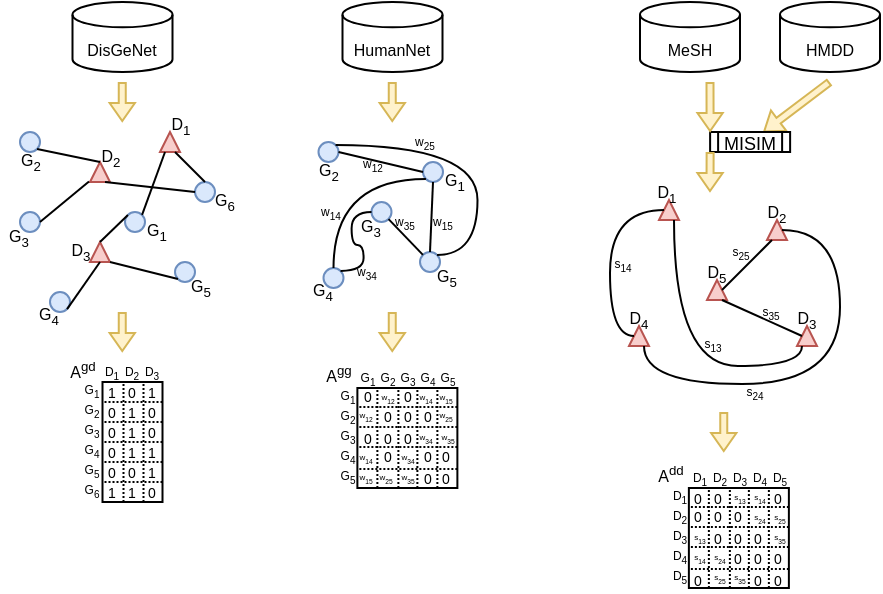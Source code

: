 <mxfile version="24.7.8">
  <diagram name="Page-1" id="1jWWajbLlaXY2czZyIfg">
    <mxGraphModel dx="397" dy="227" grid="1" gridSize="5" guides="1" tooltips="1" connect="1" arrows="1" fold="1" page="1" pageScale="1" pageWidth="827" pageHeight="1169" math="0" shadow="0">
      <root>
        <mxCell id="0" />
        <mxCell id="1" parent="0" />
        <mxCell id="KbopVbkDUiGlQJ19eO9K-1" value="&lt;font style=&quot;font-size: 8px;&quot;&gt;DisGeNet&lt;/font&gt;" style="shape=cylinder3;whiteSpace=wrap;html=1;boundedLbl=1;backgroundOutline=1;size=6.333;" parent="1" vertex="1">
          <mxGeometry x="116.25" y="80" width="50" height="35" as="geometry" />
        </mxCell>
        <mxCell id="KbopVbkDUiGlQJ19eO9K-39" value="" style="group" parent="1" vertex="1" connectable="0">
          <mxGeometry x="80" y="130" width="122.5" height="115" as="geometry" />
        </mxCell>
        <mxCell id="KbopVbkDUiGlQJ19eO9K-9" value="" style="ellipse;whiteSpace=wrap;html=1;aspect=fixed;fillColor=#dae8fc;strokeColor=#6c8ebf;" parent="KbopVbkDUiGlQJ19eO9K-39" vertex="1">
          <mxGeometry x="10" y="15" width="10" height="10" as="geometry" />
        </mxCell>
        <mxCell id="KbopVbkDUiGlQJ19eO9K-10" value="" style="triangle;whiteSpace=wrap;html=1;rotation=-90;fillColor=#f8cecc;strokeColor=#b85450;" parent="KbopVbkDUiGlQJ19eO9K-39" vertex="1">
          <mxGeometry x="45" y="30" width="10" height="10" as="geometry" />
        </mxCell>
        <mxCell id="KbopVbkDUiGlQJ19eO9K-11" value="" style="ellipse;whiteSpace=wrap;html=1;aspect=fixed;fillColor=#dae8fc;strokeColor=#6c8ebf;" parent="KbopVbkDUiGlQJ19eO9K-39" vertex="1">
          <mxGeometry x="10" y="55" width="10" height="10" as="geometry" />
        </mxCell>
        <mxCell id="KbopVbkDUiGlQJ19eO9K-12" value="" style="triangle;whiteSpace=wrap;html=1;rotation=-90;fillColor=#f8cecc;strokeColor=#b85450;" parent="KbopVbkDUiGlQJ19eO9K-39" vertex="1">
          <mxGeometry x="45" y="70" width="10" height="10" as="geometry" />
        </mxCell>
        <mxCell id="KbopVbkDUiGlQJ19eO9K-14" value="" style="triangle;whiteSpace=wrap;html=1;rotation=-90;fillColor=#f8cecc;strokeColor=#b85450;" parent="KbopVbkDUiGlQJ19eO9K-39" vertex="1">
          <mxGeometry x="80" y="15" width="10" height="10" as="geometry" />
        </mxCell>
        <mxCell id="KbopVbkDUiGlQJ19eO9K-15" value="" style="ellipse;whiteSpace=wrap;html=1;aspect=fixed;fillColor=#dae8fc;strokeColor=#6c8ebf;" parent="KbopVbkDUiGlQJ19eO9K-39" vertex="1">
          <mxGeometry x="62.5" y="55" width="10" height="10" as="geometry" />
        </mxCell>
        <mxCell id="KbopVbkDUiGlQJ19eO9K-16" value="" style="ellipse;whiteSpace=wrap;html=1;aspect=fixed;fillColor=#dae8fc;strokeColor=#6c8ebf;" parent="KbopVbkDUiGlQJ19eO9K-39" vertex="1">
          <mxGeometry x="97.5" y="40" width="10" height="10" as="geometry" />
        </mxCell>
        <mxCell id="KbopVbkDUiGlQJ19eO9K-17" value="" style="ellipse;whiteSpace=wrap;html=1;aspect=fixed;fillColor=#dae8fc;strokeColor=#6c8ebf;" parent="KbopVbkDUiGlQJ19eO9K-39" vertex="1">
          <mxGeometry x="25" y="95" width="10" height="10" as="geometry" />
        </mxCell>
        <mxCell id="KbopVbkDUiGlQJ19eO9K-18" value="" style="ellipse;whiteSpace=wrap;html=1;aspect=fixed;fillColor=#dae8fc;strokeColor=#6c8ebf;" parent="KbopVbkDUiGlQJ19eO9K-39" vertex="1">
          <mxGeometry x="87.5" y="80" width="10" height="10" as="geometry" />
        </mxCell>
        <mxCell id="KbopVbkDUiGlQJ19eO9K-20" value="" style="endArrow=none;html=1;rounded=0;entryX=1;entryY=1;entryDx=0;entryDy=0;exitX=1;exitY=0.5;exitDx=0;exitDy=0;" parent="KbopVbkDUiGlQJ19eO9K-39" source="KbopVbkDUiGlQJ19eO9K-10" target="KbopVbkDUiGlQJ19eO9K-9" edge="1">
          <mxGeometry width="50" height="50" relative="1" as="geometry">
            <mxPoint x="170" y="230" as="sourcePoint" />
            <mxPoint x="220" y="180" as="targetPoint" />
          </mxGeometry>
        </mxCell>
        <mxCell id="KbopVbkDUiGlQJ19eO9K-21" value="" style="endArrow=none;html=1;rounded=0;entryX=0;entryY=0.5;entryDx=0;entryDy=0;exitX=0;exitY=0.75;exitDx=0;exitDy=0;" parent="KbopVbkDUiGlQJ19eO9K-39" source="KbopVbkDUiGlQJ19eO9K-10" target="KbopVbkDUiGlQJ19eO9K-16" edge="1">
          <mxGeometry width="50" height="50" relative="1" as="geometry">
            <mxPoint x="170" y="230" as="sourcePoint" />
            <mxPoint x="220" y="180" as="targetPoint" />
          </mxGeometry>
        </mxCell>
        <mxCell id="KbopVbkDUiGlQJ19eO9K-22" value="" style="endArrow=none;html=1;rounded=0;entryX=1;entryY=1;entryDx=0;entryDy=0;exitX=0;exitY=0.5;exitDx=0;exitDy=0;" parent="KbopVbkDUiGlQJ19eO9K-39" source="KbopVbkDUiGlQJ19eO9K-12" target="KbopVbkDUiGlQJ19eO9K-17" edge="1">
          <mxGeometry width="50" height="50" relative="1" as="geometry">
            <mxPoint x="170" y="230" as="sourcePoint" />
            <mxPoint x="220" y="180" as="targetPoint" />
          </mxGeometry>
        </mxCell>
        <mxCell id="KbopVbkDUiGlQJ19eO9K-23" value="" style="endArrow=none;html=1;rounded=0;entryX=0;entryY=0.75;entryDx=0;entryDy=0;exitX=0.5;exitY=0;exitDx=0;exitDy=0;" parent="KbopVbkDUiGlQJ19eO9K-39" source="KbopVbkDUiGlQJ19eO9K-16" target="KbopVbkDUiGlQJ19eO9K-14" edge="1">
          <mxGeometry width="50" height="50" relative="1" as="geometry">
            <mxPoint x="170" y="230" as="sourcePoint" />
            <mxPoint x="220" y="180" as="targetPoint" />
          </mxGeometry>
        </mxCell>
        <mxCell id="KbopVbkDUiGlQJ19eO9K-24" value="" style="endArrow=none;html=1;rounded=0;entryX=0;entryY=1;entryDx=0;entryDy=0;exitX=0;exitY=1;exitDx=0;exitDy=0;exitPerimeter=0;" parent="KbopVbkDUiGlQJ19eO9K-39" source="KbopVbkDUiGlQJ19eO9K-12" target="KbopVbkDUiGlQJ19eO9K-18" edge="1">
          <mxGeometry width="50" height="50" relative="1" as="geometry">
            <mxPoint x="170" y="230" as="sourcePoint" />
            <mxPoint x="220" y="180" as="targetPoint" />
          </mxGeometry>
        </mxCell>
        <mxCell id="KbopVbkDUiGlQJ19eO9K-25" value="" style="endArrow=none;html=1;rounded=0;entryX=0;entryY=0;entryDx=0;entryDy=0;exitX=1;exitY=0.5;exitDx=0;exitDy=0;" parent="KbopVbkDUiGlQJ19eO9K-39" source="KbopVbkDUiGlQJ19eO9K-12" target="KbopVbkDUiGlQJ19eO9K-15" edge="1">
          <mxGeometry width="50" height="50" relative="1" as="geometry">
            <mxPoint x="170" y="230" as="sourcePoint" />
            <mxPoint x="220" y="180" as="targetPoint" />
          </mxGeometry>
        </mxCell>
        <mxCell id="KbopVbkDUiGlQJ19eO9K-26" value="" style="endArrow=none;html=1;rounded=0;entryX=0.025;entryY=-0.05;entryDx=0;entryDy=0;exitX=1;exitY=0.5;exitDx=0;exitDy=0;entryPerimeter=0;" parent="KbopVbkDUiGlQJ19eO9K-39" source="KbopVbkDUiGlQJ19eO9K-11" target="KbopVbkDUiGlQJ19eO9K-10" edge="1">
          <mxGeometry width="50" height="50" relative="1" as="geometry">
            <mxPoint x="170" y="230" as="sourcePoint" />
            <mxPoint x="220" y="180" as="targetPoint" />
          </mxGeometry>
        </mxCell>
        <mxCell id="KbopVbkDUiGlQJ19eO9K-28" value="" style="endArrow=none;html=1;rounded=0;exitX=1;exitY=0;exitDx=0;exitDy=0;entryX=0;entryY=0.25;entryDx=0;entryDy=0;" parent="KbopVbkDUiGlQJ19eO9K-39" source="KbopVbkDUiGlQJ19eO9K-15" target="KbopVbkDUiGlQJ19eO9K-14" edge="1">
          <mxGeometry width="50" height="50" relative="1" as="geometry">
            <mxPoint x="170" y="230" as="sourcePoint" />
            <mxPoint x="85" y="35" as="targetPoint" />
          </mxGeometry>
        </mxCell>
        <mxCell id="KbopVbkDUiGlQJ19eO9K-30" value="&lt;font style=&quot;font-size: 8px;&quot;&gt;G&lt;sub&gt;2&lt;/sub&gt;&lt;/font&gt;" style="text;html=1;align=center;verticalAlign=middle;whiteSpace=wrap;rounded=0;" parent="KbopVbkDUiGlQJ19eO9K-39" vertex="1">
          <mxGeometry x="7.5" y="20" width="15" height="15" as="geometry" />
        </mxCell>
        <mxCell id="KbopVbkDUiGlQJ19eO9K-31" value="&lt;font style=&quot;font-size: 8px;&quot;&gt;G&lt;sub&gt;6&lt;/sub&gt;&lt;/font&gt;" style="text;html=1;align=center;verticalAlign=middle;whiteSpace=wrap;rounded=0;" parent="KbopVbkDUiGlQJ19eO9K-39" vertex="1">
          <mxGeometry x="104.5" y="40" width="15" height="15" as="geometry" />
        </mxCell>
        <mxCell id="KbopVbkDUiGlQJ19eO9K-32" value="&lt;font style=&quot;font-size: 8px;&quot;&gt;G&lt;sub&gt;1&lt;/sub&gt;&lt;/font&gt;" style="text;html=1;align=center;verticalAlign=middle;whiteSpace=wrap;rounded=0;" parent="KbopVbkDUiGlQJ19eO9K-39" vertex="1">
          <mxGeometry x="70.5" y="55" width="15" height="15" as="geometry" />
        </mxCell>
        <mxCell id="KbopVbkDUiGlQJ19eO9K-33" value="&lt;font style=&quot;font-size: 8px;&quot;&gt;G&lt;sub&gt;5&lt;/sub&gt;&lt;/font&gt;" style="text;html=1;align=center;verticalAlign=middle;whiteSpace=wrap;rounded=0;" parent="KbopVbkDUiGlQJ19eO9K-39" vertex="1">
          <mxGeometry x="93" y="83" width="15" height="15" as="geometry" />
        </mxCell>
        <mxCell id="KbopVbkDUiGlQJ19eO9K-34" value="&lt;font style=&quot;font-size: 8px;&quot;&gt;G&lt;sub&gt;4&lt;/sub&gt;&lt;/font&gt;" style="text;html=1;align=center;verticalAlign=middle;whiteSpace=wrap;rounded=0;" parent="KbopVbkDUiGlQJ19eO9K-39" vertex="1">
          <mxGeometry x="17" y="97" width="15" height="15" as="geometry" />
        </mxCell>
        <mxCell id="KbopVbkDUiGlQJ19eO9K-35" value="&lt;font style=&quot;font-size: 8px;&quot;&gt;G&lt;sub&gt;3&lt;/sub&gt;&lt;/font&gt;" style="text;html=1;align=center;verticalAlign=middle;whiteSpace=wrap;rounded=0;" parent="KbopVbkDUiGlQJ19eO9K-39" vertex="1">
          <mxGeometry x="2" y="58" width="15" height="15" as="geometry" />
        </mxCell>
        <mxCell id="KbopVbkDUiGlQJ19eO9K-36" value="&lt;span style=&quot;font-size: 8px;&quot;&gt;D&lt;sub&gt;1&lt;/sub&gt;&lt;/span&gt;" style="text;html=1;align=center;verticalAlign=middle;whiteSpace=wrap;rounded=0;" parent="KbopVbkDUiGlQJ19eO9K-39" vertex="1">
          <mxGeometry x="82.5" y="2" width="15" height="15" as="geometry" />
        </mxCell>
        <mxCell id="KbopVbkDUiGlQJ19eO9K-37" value="&lt;font style=&quot;font-size: 8px;&quot;&gt;D&lt;sub&gt;2&lt;/sub&gt;&lt;/font&gt;" style="text;html=1;align=center;verticalAlign=middle;whiteSpace=wrap;rounded=0;" parent="KbopVbkDUiGlQJ19eO9K-39" vertex="1">
          <mxGeometry x="47.5" y="18" width="15" height="15" as="geometry" />
        </mxCell>
        <mxCell id="KbopVbkDUiGlQJ19eO9K-38" value="&lt;font style=&quot;font-size: 8px;&quot;&gt;D&lt;sub&gt;3&lt;/sub&gt;&lt;/font&gt;" style="text;html=1;align=center;verticalAlign=middle;whiteSpace=wrap;rounded=0;" parent="KbopVbkDUiGlQJ19eO9K-39" vertex="1">
          <mxGeometry x="32.5" y="65" width="15" height="15" as="geometry" />
        </mxCell>
        <mxCell id="KbopVbkDUiGlQJ19eO9K-198" value="" style="group" parent="1" vertex="1" connectable="0">
          <mxGeometry x="121.25" y="258" width="40" height="72" as="geometry" />
        </mxCell>
        <mxCell id="KbopVbkDUiGlQJ19eO9K-161" value="" style="rounded=0;whiteSpace=wrap;html=1;" parent="KbopVbkDUiGlQJ19eO9K-198" vertex="1">
          <mxGeometry x="10" y="12" width="30" height="60" as="geometry" />
        </mxCell>
        <mxCell id="KbopVbkDUiGlQJ19eO9K-163" value="&lt;font style=&quot;font-size: 6px;&quot;&gt;G&lt;sub&gt;1&lt;/sub&gt;&lt;/font&gt;" style="text;html=1;align=center;verticalAlign=middle;whiteSpace=wrap;rounded=0;" parent="KbopVbkDUiGlQJ19eO9K-198" vertex="1">
          <mxGeometry y="9" width="10" height="10" as="geometry" />
        </mxCell>
        <mxCell id="KbopVbkDUiGlQJ19eO9K-164" value="&lt;font style=&quot;font-size: 6px;&quot;&gt;G&lt;sub&gt;2&lt;/sub&gt;&lt;/font&gt;" style="text;html=1;align=center;verticalAlign=middle;whiteSpace=wrap;rounded=0;" parent="KbopVbkDUiGlQJ19eO9K-198" vertex="1">
          <mxGeometry y="19" width="10" height="10" as="geometry" />
        </mxCell>
        <mxCell id="KbopVbkDUiGlQJ19eO9K-165" value="&lt;font style=&quot;font-size: 6px;&quot;&gt;G&lt;sub&gt;3&lt;/sub&gt;&lt;/font&gt;" style="text;html=1;align=center;verticalAlign=middle;whiteSpace=wrap;rounded=0;" parent="KbopVbkDUiGlQJ19eO9K-198" vertex="1">
          <mxGeometry y="29" width="10" height="10" as="geometry" />
        </mxCell>
        <mxCell id="KbopVbkDUiGlQJ19eO9K-166" value="&lt;font style=&quot;font-size: 6px;&quot;&gt;G&lt;sub&gt;4&lt;/sub&gt;&lt;/font&gt;" style="text;html=1;align=center;verticalAlign=middle;whiteSpace=wrap;rounded=0;" parent="KbopVbkDUiGlQJ19eO9K-198" vertex="1">
          <mxGeometry y="39" width="10" height="10" as="geometry" />
        </mxCell>
        <mxCell id="KbopVbkDUiGlQJ19eO9K-167" value="&lt;font style=&quot;font-size: 6px;&quot;&gt;G&lt;sub&gt;5&lt;/sub&gt;&lt;/font&gt;" style="text;html=1;align=center;verticalAlign=middle;whiteSpace=wrap;rounded=0;" parent="KbopVbkDUiGlQJ19eO9K-198" vertex="1">
          <mxGeometry y="49" width="10" height="10" as="geometry" />
        </mxCell>
        <mxCell id="KbopVbkDUiGlQJ19eO9K-168" value="&lt;font style=&quot;font-size: 6px;&quot;&gt;G&lt;sub&gt;6&lt;/sub&gt;&lt;/font&gt;" style="text;html=1;align=center;verticalAlign=middle;whiteSpace=wrap;rounded=0;" parent="KbopVbkDUiGlQJ19eO9K-198" vertex="1">
          <mxGeometry y="59" width="10" height="10" as="geometry" />
        </mxCell>
        <mxCell id="KbopVbkDUiGlQJ19eO9K-169" value="&lt;font style=&quot;font-size: 6px;&quot;&gt;D&lt;sub&gt;1&lt;/sub&gt;&lt;/font&gt;" style="text;html=1;align=center;verticalAlign=middle;whiteSpace=wrap;rounded=0;" parent="KbopVbkDUiGlQJ19eO9K-198" vertex="1">
          <mxGeometry x="10" width="10" height="10" as="geometry" />
        </mxCell>
        <mxCell id="KbopVbkDUiGlQJ19eO9K-170" value="&lt;font style=&quot;font-size: 6px;&quot;&gt;D&lt;sub&gt;2&lt;/sub&gt;&lt;/font&gt;" style="text;html=1;align=center;verticalAlign=middle;whiteSpace=wrap;rounded=0;" parent="KbopVbkDUiGlQJ19eO9K-198" vertex="1">
          <mxGeometry x="20" width="10" height="10" as="geometry" />
        </mxCell>
        <mxCell id="KbopVbkDUiGlQJ19eO9K-171" value="&lt;font style=&quot;font-size: 6px;&quot;&gt;D&lt;sub&gt;3&lt;/sub&gt;&lt;/font&gt;" style="text;html=1;align=center;verticalAlign=middle;whiteSpace=wrap;rounded=0;" parent="KbopVbkDUiGlQJ19eO9K-198" vertex="1">
          <mxGeometry x="30" width="10" height="10" as="geometry" />
        </mxCell>
        <mxCell id="KbopVbkDUiGlQJ19eO9K-172" value="" style="endArrow=none;dashed=1;html=1;rounded=0;dashPattern=1 1;entryX=0.25;entryY=0;entryDx=0;entryDy=0;exitX=0.25;exitY=1;exitDx=0;exitDy=0;" parent="KbopVbkDUiGlQJ19eO9K-198" edge="1">
          <mxGeometry width="50" height="50" relative="1" as="geometry">
            <mxPoint x="20.5" y="72" as="sourcePoint" />
            <mxPoint x="20.5" y="12" as="targetPoint" />
          </mxGeometry>
        </mxCell>
        <mxCell id="KbopVbkDUiGlQJ19eO9K-173" value="" style="endArrow=none;dashed=1;html=1;rounded=0;dashPattern=1 1;entryX=0.25;entryY=0;entryDx=0;entryDy=0;exitX=0.25;exitY=1;exitDx=0;exitDy=0;" parent="KbopVbkDUiGlQJ19eO9K-198" edge="1">
          <mxGeometry width="50" height="50" relative="1" as="geometry">
            <mxPoint x="30.5" y="72" as="sourcePoint" />
            <mxPoint x="30.5" y="12" as="targetPoint" />
          </mxGeometry>
        </mxCell>
        <mxCell id="KbopVbkDUiGlQJ19eO9K-175" value="" style="endArrow=none;dashed=1;html=1;rounded=0;dashPattern=1 1;entryX=0;entryY=0.25;entryDx=0;entryDy=0;exitX=1;exitY=0.25;exitDx=0;exitDy=0;" parent="KbopVbkDUiGlQJ19eO9K-198" edge="1">
          <mxGeometry width="50" height="50" relative="1" as="geometry">
            <mxPoint x="40" y="22" as="sourcePoint" />
            <mxPoint x="10" y="22" as="targetPoint" />
          </mxGeometry>
        </mxCell>
        <mxCell id="KbopVbkDUiGlQJ19eO9K-176" value="" style="endArrow=none;dashed=1;html=1;rounded=0;dashPattern=1 1;entryX=0;entryY=0.25;entryDx=0;entryDy=0;exitX=1;exitY=0.25;exitDx=0;exitDy=0;" parent="KbopVbkDUiGlQJ19eO9K-198" edge="1">
          <mxGeometry width="50" height="50" relative="1" as="geometry">
            <mxPoint x="40" y="32" as="sourcePoint" />
            <mxPoint x="10" y="32" as="targetPoint" />
          </mxGeometry>
        </mxCell>
        <mxCell id="KbopVbkDUiGlQJ19eO9K-177" value="" style="endArrow=none;dashed=1;html=1;rounded=0;dashPattern=1 1;entryX=0;entryY=0.25;entryDx=0;entryDy=0;exitX=1;exitY=0.25;exitDx=0;exitDy=0;" parent="KbopVbkDUiGlQJ19eO9K-198" edge="1">
          <mxGeometry width="50" height="50" relative="1" as="geometry">
            <mxPoint x="40" y="42" as="sourcePoint" />
            <mxPoint x="10" y="42" as="targetPoint" />
          </mxGeometry>
        </mxCell>
        <mxCell id="KbopVbkDUiGlQJ19eO9K-178" value="" style="endArrow=none;dashed=1;html=1;rounded=0;dashPattern=1 1;entryX=0;entryY=0.25;entryDx=0;entryDy=0;exitX=1;exitY=0.25;exitDx=0;exitDy=0;" parent="KbopVbkDUiGlQJ19eO9K-198" edge="1">
          <mxGeometry width="50" height="50" relative="1" as="geometry">
            <mxPoint x="40" y="52" as="sourcePoint" />
            <mxPoint x="10" y="52" as="targetPoint" />
          </mxGeometry>
        </mxCell>
        <mxCell id="KbopVbkDUiGlQJ19eO9K-179" value="" style="endArrow=none;dashed=1;html=1;rounded=0;dashPattern=1 1;entryX=0;entryY=0.25;entryDx=0;entryDy=0;exitX=1;exitY=0.25;exitDx=0;exitDy=0;" parent="KbopVbkDUiGlQJ19eO9K-198" edge="1">
          <mxGeometry width="50" height="50" relative="1" as="geometry">
            <mxPoint x="40" y="62" as="sourcePoint" />
            <mxPoint x="10" y="62" as="targetPoint" />
          </mxGeometry>
        </mxCell>
        <mxCell id="KbopVbkDUiGlQJ19eO9K-180" value="&lt;span style=&quot;font-size: 7px;&quot;&gt;1&lt;/span&gt;" style="text;html=1;align=center;verticalAlign=middle;whiteSpace=wrap;rounded=0;" parent="KbopVbkDUiGlQJ19eO9K-198" vertex="1">
          <mxGeometry x="10" y="11" width="10" height="10" as="geometry" />
        </mxCell>
        <mxCell id="KbopVbkDUiGlQJ19eO9K-181" value="&lt;span style=&quot;font-size: 7px;&quot;&gt;0&lt;/span&gt;" style="text;html=1;align=center;verticalAlign=middle;whiteSpace=wrap;rounded=0;" parent="KbopVbkDUiGlQJ19eO9K-198" vertex="1">
          <mxGeometry x="20" y="11" width="10" height="10" as="geometry" />
        </mxCell>
        <mxCell id="KbopVbkDUiGlQJ19eO9K-182" value="&lt;span style=&quot;font-size: 7px;&quot;&gt;1&lt;/span&gt;" style="text;html=1;align=center;verticalAlign=middle;whiteSpace=wrap;rounded=0;" parent="KbopVbkDUiGlQJ19eO9K-198" vertex="1">
          <mxGeometry x="30" y="11" width="10" height="10" as="geometry" />
        </mxCell>
        <mxCell id="KbopVbkDUiGlQJ19eO9K-183" value="&lt;span style=&quot;font-size: 7px;&quot;&gt;0&lt;/span&gt;" style="text;html=1;align=center;verticalAlign=middle;whiteSpace=wrap;rounded=0;" parent="KbopVbkDUiGlQJ19eO9K-198" vertex="1">
          <mxGeometry x="10" y="21" width="10" height="10" as="geometry" />
        </mxCell>
        <mxCell id="KbopVbkDUiGlQJ19eO9K-184" value="&lt;span style=&quot;font-size: 7px;&quot;&gt;1&lt;/span&gt;" style="text;html=1;align=center;verticalAlign=middle;whiteSpace=wrap;rounded=0;" parent="KbopVbkDUiGlQJ19eO9K-198" vertex="1">
          <mxGeometry x="20" y="21" width="10" height="10" as="geometry" />
        </mxCell>
        <mxCell id="KbopVbkDUiGlQJ19eO9K-185" value="&lt;span style=&quot;font-size: 7px;&quot;&gt;0&lt;/span&gt;" style="text;html=1;align=center;verticalAlign=middle;whiteSpace=wrap;rounded=0;" parent="KbopVbkDUiGlQJ19eO9K-198" vertex="1">
          <mxGeometry x="30" y="21" width="10" height="10" as="geometry" />
        </mxCell>
        <mxCell id="KbopVbkDUiGlQJ19eO9K-186" value="&lt;span style=&quot;font-size: 7px;&quot;&gt;0&lt;/span&gt;" style="text;html=1;align=center;verticalAlign=middle;whiteSpace=wrap;rounded=0;" parent="KbopVbkDUiGlQJ19eO9K-198" vertex="1">
          <mxGeometry x="10" y="31" width="10" height="10" as="geometry" />
        </mxCell>
        <mxCell id="KbopVbkDUiGlQJ19eO9K-187" value="&lt;span style=&quot;font-size: 7px;&quot;&gt;1&lt;/span&gt;" style="text;html=1;align=center;verticalAlign=middle;whiteSpace=wrap;rounded=0;" parent="KbopVbkDUiGlQJ19eO9K-198" vertex="1">
          <mxGeometry x="20" y="31" width="10" height="10" as="geometry" />
        </mxCell>
        <mxCell id="KbopVbkDUiGlQJ19eO9K-188" value="&lt;span style=&quot;font-size: 7px;&quot;&gt;0&lt;/span&gt;" style="text;html=1;align=center;verticalAlign=middle;whiteSpace=wrap;rounded=0;" parent="KbopVbkDUiGlQJ19eO9K-198" vertex="1">
          <mxGeometry x="30" y="31" width="10" height="10" as="geometry" />
        </mxCell>
        <mxCell id="KbopVbkDUiGlQJ19eO9K-189" value="&lt;span style=&quot;font-size: 7px;&quot;&gt;0&lt;/span&gt;" style="text;html=1;align=center;verticalAlign=middle;whiteSpace=wrap;rounded=0;" parent="KbopVbkDUiGlQJ19eO9K-198" vertex="1">
          <mxGeometry x="10" y="41" width="10" height="10" as="geometry" />
        </mxCell>
        <mxCell id="KbopVbkDUiGlQJ19eO9K-190" value="&lt;span style=&quot;font-size: 7px;&quot;&gt;1&lt;/span&gt;" style="text;html=1;align=center;verticalAlign=middle;whiteSpace=wrap;rounded=0;" parent="KbopVbkDUiGlQJ19eO9K-198" vertex="1">
          <mxGeometry x="20" y="41" width="10" height="10" as="geometry" />
        </mxCell>
        <mxCell id="KbopVbkDUiGlQJ19eO9K-191" value="&lt;span style=&quot;font-size: 7px;&quot;&gt;1&lt;/span&gt;" style="text;html=1;align=center;verticalAlign=middle;whiteSpace=wrap;rounded=0;" parent="KbopVbkDUiGlQJ19eO9K-198" vertex="1">
          <mxGeometry x="30" y="41" width="10" height="10" as="geometry" />
        </mxCell>
        <mxCell id="KbopVbkDUiGlQJ19eO9K-192" value="&lt;span style=&quot;font-size: 7px;&quot;&gt;0&lt;/span&gt;" style="text;html=1;align=center;verticalAlign=middle;whiteSpace=wrap;rounded=0;" parent="KbopVbkDUiGlQJ19eO9K-198" vertex="1">
          <mxGeometry x="10" y="51" width="10" height="10" as="geometry" />
        </mxCell>
        <mxCell id="KbopVbkDUiGlQJ19eO9K-193" value="&lt;span style=&quot;font-size: 7px;&quot;&gt;0&lt;/span&gt;" style="text;html=1;align=center;verticalAlign=middle;whiteSpace=wrap;rounded=0;" parent="KbopVbkDUiGlQJ19eO9K-198" vertex="1">
          <mxGeometry x="20" y="51" width="10" height="10" as="geometry" />
        </mxCell>
        <mxCell id="KbopVbkDUiGlQJ19eO9K-194" value="&lt;span style=&quot;font-size: 7px;&quot;&gt;1&lt;/span&gt;" style="text;html=1;align=center;verticalAlign=middle;whiteSpace=wrap;rounded=0;" parent="KbopVbkDUiGlQJ19eO9K-198" vertex="1">
          <mxGeometry x="30" y="51" width="10" height="10" as="geometry" />
        </mxCell>
        <mxCell id="KbopVbkDUiGlQJ19eO9K-195" value="&lt;span style=&quot;font-size: 7px;&quot;&gt;1&lt;/span&gt;" style="text;html=1;align=center;verticalAlign=middle;whiteSpace=wrap;rounded=0;" parent="KbopVbkDUiGlQJ19eO9K-198" vertex="1">
          <mxGeometry x="10" y="61" width="10" height="10" as="geometry" />
        </mxCell>
        <mxCell id="KbopVbkDUiGlQJ19eO9K-196" value="&lt;span style=&quot;font-size: 7px;&quot;&gt;1&lt;/span&gt;" style="text;html=1;align=center;verticalAlign=middle;whiteSpace=wrap;rounded=0;" parent="KbopVbkDUiGlQJ19eO9K-198" vertex="1">
          <mxGeometry x="20" y="61" width="10" height="10" as="geometry" />
        </mxCell>
        <mxCell id="KbopVbkDUiGlQJ19eO9K-197" value="&lt;span style=&quot;font-size: 7px;&quot;&gt;0&lt;/span&gt;" style="text;html=1;align=center;verticalAlign=middle;whiteSpace=wrap;rounded=0;" parent="KbopVbkDUiGlQJ19eO9K-198" vertex="1">
          <mxGeometry x="30" y="61" width="10" height="10" as="geometry" />
        </mxCell>
        <mxCell id="KbopVbkDUiGlQJ19eO9K-200" value="&lt;font style=&quot;font-size: 8px;&quot;&gt;A&lt;sup&gt;gd&lt;/sup&gt;&lt;/font&gt;" style="text;html=1;align=center;verticalAlign=middle;whiteSpace=wrap;rounded=0;" parent="1" vertex="1">
          <mxGeometry x="114" y="256" width="15" height="15" as="geometry" />
        </mxCell>
        <mxCell id="KbopVbkDUiGlQJ19eO9K-201" value="" style="shape=flexArrow;endArrow=classic;html=1;rounded=0;width=3.5;endSize=2.667;endWidth=8.125;fillColor=#fff2cc;strokeColor=#d6b656;" parent="1" edge="1">
          <mxGeometry width="50" height="50" relative="1" as="geometry">
            <mxPoint x="141.13" y="120" as="sourcePoint" />
            <mxPoint x="141.13" y="140" as="targetPoint" />
          </mxGeometry>
        </mxCell>
        <mxCell id="KbopVbkDUiGlQJ19eO9K-203" value="" style="shape=flexArrow;endArrow=classic;html=1;rounded=0;width=3.5;endSize=2.667;endWidth=8.125;fillColor=#fff2cc;strokeColor=#d6b656;" parent="1" edge="1">
          <mxGeometry width="50" height="50" relative="1" as="geometry">
            <mxPoint x="141.13" y="235" as="sourcePoint" />
            <mxPoint x="141.13" y="255" as="targetPoint" />
          </mxGeometry>
        </mxCell>
        <mxCell id="KbopVbkDUiGlQJ19eO9K-204" value="&lt;font style=&quot;font-size: 8px;&quot;&gt;HumanNet&lt;/font&gt;" style="shape=cylinder3;whiteSpace=wrap;html=1;boundedLbl=1;backgroundOutline=1;size=6.333;" parent="1" vertex="1">
          <mxGeometry x="251.25" y="80" width="50" height="35" as="geometry" />
        </mxCell>
        <mxCell id="KbopVbkDUiGlQJ19eO9K-269" value="" style="shape=flexArrow;endArrow=classic;html=1;rounded=0;width=3.5;endSize=2.667;endWidth=8.125;fillColor=#fff2cc;strokeColor=#d6b656;" parent="1" edge="1">
          <mxGeometry width="50" height="50" relative="1" as="geometry">
            <mxPoint x="276.13" y="120" as="sourcePoint" />
            <mxPoint x="276.13" y="140" as="targetPoint" />
          </mxGeometry>
        </mxCell>
        <mxCell id="KbopVbkDUiGlQJ19eO9K-270" value="" style="shape=flexArrow;endArrow=classic;html=1;rounded=0;width=3.5;endSize=2.667;endWidth=8.125;fillColor=#fff2cc;strokeColor=#d6b656;" parent="1" edge="1">
          <mxGeometry width="50" height="50" relative="1" as="geometry">
            <mxPoint x="276.13" y="235" as="sourcePoint" />
            <mxPoint x="276.13" y="255" as="targetPoint" />
          </mxGeometry>
        </mxCell>
        <mxCell id="KbopVbkDUiGlQJ19eO9K-276" value="" style="group" parent="1" vertex="1" connectable="0">
          <mxGeometry x="233.75" y="150" width="85" height="80" as="geometry" />
        </mxCell>
        <mxCell id="KbopVbkDUiGlQJ19eO9K-206" value="" style="ellipse;whiteSpace=wrap;html=1;aspect=fixed;fillColor=#dae8fc;strokeColor=#6c8ebf;" parent="KbopVbkDUiGlQJ19eO9K-276" vertex="1">
          <mxGeometry x="5.5" width="10" height="10" as="geometry" />
        </mxCell>
        <mxCell id="KbopVbkDUiGlQJ19eO9K-208" value="" style="ellipse;whiteSpace=wrap;html=1;aspect=fixed;fillColor=#dae8fc;strokeColor=#6c8ebf;" parent="KbopVbkDUiGlQJ19eO9K-276" vertex="1">
          <mxGeometry x="32" y="30" width="10" height="10" as="geometry" />
        </mxCell>
        <mxCell id="KbopVbkDUiGlQJ19eO9K-211" value="" style="ellipse;whiteSpace=wrap;html=1;aspect=fixed;fillColor=#dae8fc;strokeColor=#6c8ebf;" parent="KbopVbkDUiGlQJ19eO9K-276" vertex="1">
          <mxGeometry x="57.75" y="10" width="10" height="10" as="geometry" />
        </mxCell>
        <mxCell id="KbopVbkDUiGlQJ19eO9K-213" value="" style="ellipse;whiteSpace=wrap;html=1;aspect=fixed;fillColor=#dae8fc;strokeColor=#6c8ebf;" parent="KbopVbkDUiGlQJ19eO9K-276" vertex="1">
          <mxGeometry x="8" y="63" width="10" height="10" as="geometry" />
        </mxCell>
        <mxCell id="KbopVbkDUiGlQJ19eO9K-214" value="" style="ellipse;whiteSpace=wrap;html=1;aspect=fixed;fillColor=#dae8fc;strokeColor=#6c8ebf;" parent="KbopVbkDUiGlQJ19eO9K-276" vertex="1">
          <mxGeometry x="56.25" y="55" width="10" height="10" as="geometry" />
        </mxCell>
        <mxCell id="KbopVbkDUiGlQJ19eO9K-215" value="" style="endArrow=none;html=1;rounded=0;entryX=1;entryY=0.5;entryDx=0;entryDy=0;exitX=0;exitY=0.5;exitDx=0;exitDy=0;" parent="KbopVbkDUiGlQJ19eO9K-276" source="KbopVbkDUiGlQJ19eO9K-211" target="KbopVbkDUiGlQJ19eO9K-206" edge="1">
          <mxGeometry width="50" height="50" relative="1" as="geometry">
            <mxPoint x="151.46" y="-35" as="sourcePoint" />
            <mxPoint x="119.996" y="-41.464" as="targetPoint" />
          </mxGeometry>
        </mxCell>
        <mxCell id="KbopVbkDUiGlQJ19eO9K-223" value="&lt;font style=&quot;font-size: 8px;&quot;&gt;G&lt;sub&gt;2&lt;/sub&gt;&lt;/font&gt;" style="text;html=1;align=center;verticalAlign=middle;whiteSpace=wrap;rounded=0;" parent="KbopVbkDUiGlQJ19eO9K-276" vertex="1">
          <mxGeometry x="3" y="5" width="15" height="15" as="geometry" />
        </mxCell>
        <mxCell id="KbopVbkDUiGlQJ19eO9K-225" value="&lt;font style=&quot;font-size: 8px;&quot;&gt;G&lt;sub&gt;1&lt;/sub&gt;&lt;/font&gt;" style="text;html=1;align=center;verticalAlign=middle;whiteSpace=wrap;rounded=0;" parent="KbopVbkDUiGlQJ19eO9K-276" vertex="1">
          <mxGeometry x="65.75" y="10" width="15" height="15" as="geometry" />
        </mxCell>
        <mxCell id="KbopVbkDUiGlQJ19eO9K-226" value="&lt;font style=&quot;font-size: 8px;&quot;&gt;G&lt;sub&gt;5&lt;/sub&gt;&lt;/font&gt;" style="text;html=1;align=center;verticalAlign=middle;whiteSpace=wrap;rounded=0;" parent="KbopVbkDUiGlQJ19eO9K-276" vertex="1">
          <mxGeometry x="61.75" y="58" width="15" height="15" as="geometry" />
        </mxCell>
        <mxCell id="KbopVbkDUiGlQJ19eO9K-227" value="&lt;font style=&quot;font-size: 8px;&quot;&gt;G&lt;sub&gt;4&lt;/sub&gt;&lt;/font&gt;" style="text;html=1;align=center;verticalAlign=middle;whiteSpace=wrap;rounded=0;" parent="KbopVbkDUiGlQJ19eO9K-276" vertex="1">
          <mxGeometry y="65" width="15" height="15" as="geometry" />
        </mxCell>
        <mxCell id="KbopVbkDUiGlQJ19eO9K-228" value="&lt;font style=&quot;font-size: 8px;&quot;&gt;G&lt;sub&gt;3&lt;/sub&gt;&lt;/font&gt;" style="text;html=1;align=center;verticalAlign=middle;whiteSpace=wrap;rounded=0;" parent="KbopVbkDUiGlQJ19eO9K-276" vertex="1">
          <mxGeometry x="24" y="33" width="15" height="15" as="geometry" />
        </mxCell>
        <mxCell id="KbopVbkDUiGlQJ19eO9K-271" value="" style="endArrow=none;html=1;rounded=0;entryX=0;entryY=0;entryDx=0;entryDy=0;exitX=1;exitY=1;exitDx=0;exitDy=0;" parent="KbopVbkDUiGlQJ19eO9K-276" source="KbopVbkDUiGlQJ19eO9K-208" target="KbopVbkDUiGlQJ19eO9K-214" edge="1">
          <mxGeometry width="50" height="50" relative="1" as="geometry">
            <mxPoint x="156.46" y="-30" as="sourcePoint" />
            <mxPoint x="124.996" y="-36.464" as="targetPoint" />
          </mxGeometry>
        </mxCell>
        <mxCell id="KbopVbkDUiGlQJ19eO9K-272" value="" style="endArrow=none;html=1;rounded=0;entryX=0.5;entryY=0;entryDx=0;entryDy=0;exitX=0;exitY=1;exitDx=0;exitDy=0;edgeStyle=orthogonalEdgeStyle;curved=1;" parent="KbopVbkDUiGlQJ19eO9K-276" source="KbopVbkDUiGlQJ19eO9K-211" target="KbopVbkDUiGlQJ19eO9K-213" edge="1">
          <mxGeometry width="50" height="50" relative="1" as="geometry">
            <mxPoint x="161.46" y="-25" as="sourcePoint" />
            <mxPoint x="129.996" y="-31.464" as="targetPoint" />
          </mxGeometry>
        </mxCell>
        <mxCell id="KbopVbkDUiGlQJ19eO9K-273" value="" style="endArrow=none;html=1;rounded=0;entryX=1;entryY=0;entryDx=0;entryDy=0;exitX=1;exitY=0;exitDx=0;exitDy=0;edgeStyle=orthogonalEdgeStyle;curved=1;" parent="KbopVbkDUiGlQJ19eO9K-276" source="KbopVbkDUiGlQJ19eO9K-206" target="KbopVbkDUiGlQJ19eO9K-214" edge="1">
          <mxGeometry width="50" height="50" relative="1" as="geometry">
            <mxPoint x="166.46" y="-20" as="sourcePoint" />
            <mxPoint x="134.996" y="-26.464" as="targetPoint" />
            <Array as="points">
              <mxPoint x="85" y="2" />
              <mxPoint x="85" y="57" />
            </Array>
          </mxGeometry>
        </mxCell>
        <mxCell id="KbopVbkDUiGlQJ19eO9K-274" value="" style="endArrow=none;html=1;rounded=0;entryX=0;entryY=0.5;entryDx=0;entryDy=0;exitX=1;exitY=0;exitDx=0;exitDy=0;edgeStyle=orthogonalEdgeStyle;curved=1;" parent="KbopVbkDUiGlQJ19eO9K-276" source="KbopVbkDUiGlQJ19eO9K-213" target="KbopVbkDUiGlQJ19eO9K-208" edge="1">
          <mxGeometry width="50" height="50" relative="1" as="geometry">
            <mxPoint x="171.46" y="-15" as="sourcePoint" />
            <mxPoint x="139.996" y="-21.464" as="targetPoint" />
          </mxGeometry>
        </mxCell>
        <mxCell id="KbopVbkDUiGlQJ19eO9K-275" value="" style="endArrow=none;html=1;rounded=0;entryX=0.5;entryY=0;entryDx=0;entryDy=0;exitX=0.5;exitY=1;exitDx=0;exitDy=0;" parent="KbopVbkDUiGlQJ19eO9K-276" source="KbopVbkDUiGlQJ19eO9K-211" target="KbopVbkDUiGlQJ19eO9K-214" edge="1">
          <mxGeometry width="50" height="50" relative="1" as="geometry">
            <mxPoint x="60" y="30" as="sourcePoint" />
            <mxPoint x="21" y="10" as="targetPoint" />
          </mxGeometry>
        </mxCell>
        <mxCell id="KbopVbkDUiGlQJ19eO9K-320" value="&lt;font style=&quot;font-size: 6px;&quot;&gt;w&lt;sub&gt;12&lt;/sub&gt;&lt;/font&gt;" style="text;html=1;align=center;verticalAlign=middle;whiteSpace=wrap;rounded=0;" parent="KbopVbkDUiGlQJ19eO9K-276" vertex="1">
          <mxGeometry x="25.25" y="1" width="15" height="15" as="geometry" />
        </mxCell>
        <mxCell id="KbopVbkDUiGlQJ19eO9K-315" value="&lt;font style=&quot;font-size: 6px;&quot;&gt;w&lt;sub&gt;34&lt;/sub&gt;&lt;/font&gt;" style="text;html=1;align=center;verticalAlign=middle;whiteSpace=wrap;rounded=0;" parent="1" vertex="1">
          <mxGeometry x="256" y="205" width="15" height="15" as="geometry" />
        </mxCell>
        <mxCell id="KbopVbkDUiGlQJ19eO9K-316" value="&lt;font style=&quot;font-size: 6px;&quot;&gt;w&lt;sub&gt;35&lt;/sub&gt;&lt;/font&gt;" style="text;html=1;align=center;verticalAlign=middle;whiteSpace=wrap;rounded=0;" parent="1" vertex="1">
          <mxGeometry x="275" y="180" width="15" height="15" as="geometry" />
        </mxCell>
        <mxCell id="KbopVbkDUiGlQJ19eO9K-317" value="&lt;font style=&quot;font-size: 6px;&quot;&gt;w&lt;sub&gt;14&lt;/sub&gt;&lt;/font&gt;" style="text;html=1;align=center;verticalAlign=middle;whiteSpace=wrap;rounded=0;" parent="1" vertex="1">
          <mxGeometry x="238" y="175" width="15" height="15" as="geometry" />
        </mxCell>
        <mxCell id="KbopVbkDUiGlQJ19eO9K-318" value="&lt;font style=&quot;font-size: 6px;&quot;&gt;w&lt;sub&gt;15&lt;/sub&gt;&lt;/font&gt;" style="text;html=1;align=center;verticalAlign=middle;whiteSpace=wrap;rounded=0;" parent="1" vertex="1">
          <mxGeometry x="294" y="180" width="15" height="15" as="geometry" />
        </mxCell>
        <mxCell id="KbopVbkDUiGlQJ19eO9K-319" value="&lt;font style=&quot;font-size: 6px;&quot;&gt;w&lt;sub&gt;25&lt;/sub&gt;&lt;/font&gt;" style="text;html=1;align=center;verticalAlign=middle;whiteSpace=wrap;rounded=0;" parent="1" vertex="1">
          <mxGeometry x="285" y="140" width="15" height="15" as="geometry" />
        </mxCell>
        <mxCell id="b4hDAM8P_P8tp9yNI5sj-1" value="&lt;font style=&quot;font-size: 8px;&quot;&gt;MeSH&lt;/font&gt;" style="shape=cylinder3;whiteSpace=wrap;html=1;boundedLbl=1;backgroundOutline=1;size=6.333;" vertex="1" parent="1">
          <mxGeometry x="400" y="80" width="50" height="35" as="geometry" />
        </mxCell>
        <mxCell id="b4hDAM8P_P8tp9yNI5sj-2" value="&lt;font style=&quot;font-size: 8px;&quot;&gt;HMDD&lt;/font&gt;" style="shape=cylinder3;whiteSpace=wrap;html=1;boundedLbl=1;backgroundOutline=1;size=6.333;" vertex="1" parent="1">
          <mxGeometry x="470" y="80" width="50" height="35" as="geometry" />
        </mxCell>
        <mxCell id="b4hDAM8P_P8tp9yNI5sj-4" value="" style="shape=flexArrow;endArrow=classic;html=1;rounded=0;width=3.5;endSize=2.667;endWidth=8.125;fillColor=#fff2cc;strokeColor=#d6b656;" edge="1" parent="1" target="b4hDAM8P_P8tp9yNI5sj-5">
          <mxGeometry width="50" height="50" relative="1" as="geometry">
            <mxPoint x="494.83" y="120" as="sourcePoint" />
            <mxPoint x="495" y="140" as="targetPoint" />
          </mxGeometry>
        </mxCell>
        <mxCell id="b4hDAM8P_P8tp9yNI5sj-5" value="&lt;font style=&quot;font-size: 9px;&quot;&gt;MISIM&lt;/font&gt;" style="shape=process;whiteSpace=wrap;html=1;backgroundOutline=1;" vertex="1" parent="1">
          <mxGeometry x="435.06" y="145" width="40" height="10" as="geometry" />
        </mxCell>
        <mxCell id="b4hDAM8P_P8tp9yNI5sj-6" value="" style="shape=flexArrow;endArrow=classic;html=1;rounded=0;width=3.5;endSize=2.667;endWidth=8.125;fillColor=#fff2cc;strokeColor=#d6b656;exitX=0;exitY=1;exitDx=0;exitDy=0;" edge="1" parent="1" source="b4hDAM8P_P8tp9yNI5sj-5">
          <mxGeometry width="50" height="50" relative="1" as="geometry">
            <mxPoint x="495" y="170" as="sourcePoint" />
            <mxPoint x="435" y="175" as="targetPoint" />
          </mxGeometry>
        </mxCell>
        <mxCell id="b4hDAM8P_P8tp9yNI5sj-7" value="" style="shape=flexArrow;endArrow=classic;html=1;rounded=0;width=3.5;endSize=2.667;endWidth=8.125;fillColor=#fff2cc;strokeColor=#d6b656;entryX=0;entryY=0;entryDx=0;entryDy=0;" edge="1" parent="1" target="b4hDAM8P_P8tp9yNI5sj-5">
          <mxGeometry width="50" height="50" relative="1" as="geometry">
            <mxPoint x="435" y="120" as="sourcePoint" />
            <mxPoint x="500" y="145" as="targetPoint" />
          </mxGeometry>
        </mxCell>
        <mxCell id="b4hDAM8P_P8tp9yNI5sj-29" value="" style="group" vertex="1" connectable="0" parent="1">
          <mxGeometry x="384" y="166" width="116" height="114" as="geometry" />
        </mxCell>
        <mxCell id="b4hDAM8P_P8tp9yNI5sj-8" value="" style="triangle;whiteSpace=wrap;html=1;rotation=-90;fillColor=#f8cecc;strokeColor=#b85450;" vertex="1" parent="b4hDAM8P_P8tp9yNI5sj-29">
          <mxGeometry x="25.5" y="13" width="10" height="10" as="geometry" />
        </mxCell>
        <mxCell id="b4hDAM8P_P8tp9yNI5sj-10" value="&lt;span style=&quot;font-size: 8px;&quot;&gt;D&lt;sub&gt;1&lt;/sub&gt;&lt;/span&gt;" style="text;html=1;align=center;verticalAlign=middle;whiteSpace=wrap;rounded=0;" vertex="1" parent="b4hDAM8P_P8tp9yNI5sj-29">
          <mxGeometry x="22" width="15" height="15" as="geometry" />
        </mxCell>
        <mxCell id="b4hDAM8P_P8tp9yNI5sj-11" value="" style="triangle;whiteSpace=wrap;html=1;rotation=-90;fillColor=#f8cecc;strokeColor=#b85450;" vertex="1" parent="b4hDAM8P_P8tp9yNI5sj-29">
          <mxGeometry x="79.5" y="23" width="10" height="10" as="geometry" />
        </mxCell>
        <mxCell id="b4hDAM8P_P8tp9yNI5sj-12" value="&lt;span style=&quot;font-size: 8px;&quot;&gt;D&lt;sub&gt;2&lt;/sub&gt;&lt;/span&gt;" style="text;html=1;align=center;verticalAlign=middle;whiteSpace=wrap;rounded=0;" vertex="1" parent="b4hDAM8P_P8tp9yNI5sj-29">
          <mxGeometry x="77" y="10" width="15" height="15" as="geometry" />
        </mxCell>
        <mxCell id="b4hDAM8P_P8tp9yNI5sj-13" value="" style="triangle;whiteSpace=wrap;html=1;rotation=-90;fillColor=#f8cecc;strokeColor=#b85450;" vertex="1" parent="b4hDAM8P_P8tp9yNI5sj-29">
          <mxGeometry x="49.5" y="53" width="10" height="10" as="geometry" />
        </mxCell>
        <mxCell id="b4hDAM8P_P8tp9yNI5sj-14" value="&lt;span style=&quot;font-size: 8px;&quot;&gt;D&lt;sub&gt;5&lt;/sub&gt;&lt;/span&gt;" style="text;html=1;align=center;verticalAlign=middle;whiteSpace=wrap;rounded=0;" vertex="1" parent="b4hDAM8P_P8tp9yNI5sj-29">
          <mxGeometry x="47" y="40" width="15" height="15" as="geometry" />
        </mxCell>
        <mxCell id="b4hDAM8P_P8tp9yNI5sj-15" value="" style="triangle;whiteSpace=wrap;html=1;rotation=-90;fillColor=#f8cecc;strokeColor=#b85450;" vertex="1" parent="b4hDAM8P_P8tp9yNI5sj-29">
          <mxGeometry x="10.5" y="76" width="10" height="10" as="geometry" />
        </mxCell>
        <mxCell id="b4hDAM8P_P8tp9yNI5sj-16" value="&lt;span style=&quot;font-size: 8px;&quot;&gt;D&lt;sub&gt;4&lt;/sub&gt;&lt;/span&gt;" style="text;html=1;align=center;verticalAlign=middle;whiteSpace=wrap;rounded=0;" vertex="1" parent="b4hDAM8P_P8tp9yNI5sj-29">
          <mxGeometry x="8" y="63" width="15" height="15" as="geometry" />
        </mxCell>
        <mxCell id="b4hDAM8P_P8tp9yNI5sj-17" value="" style="triangle;whiteSpace=wrap;html=1;rotation=-90;fillColor=#f8cecc;strokeColor=#b85450;" vertex="1" parent="b4hDAM8P_P8tp9yNI5sj-29">
          <mxGeometry x="94.5" y="76" width="10" height="10" as="geometry" />
        </mxCell>
        <mxCell id="b4hDAM8P_P8tp9yNI5sj-18" value="&lt;span style=&quot;font-size: 8px;&quot;&gt;D&lt;sub&gt;3&lt;/sub&gt;&lt;/span&gt;" style="text;html=1;align=center;verticalAlign=middle;whiteSpace=wrap;rounded=0;" vertex="1" parent="b4hDAM8P_P8tp9yNI5sj-29">
          <mxGeometry x="92" y="63" width="15" height="15" as="geometry" />
        </mxCell>
        <mxCell id="b4hDAM8P_P8tp9yNI5sj-19" value="" style="endArrow=none;html=1;rounded=0;entryX=0;entryY=0.25;entryDx=0;entryDy=0;exitX=0.5;exitY=1;exitDx=0;exitDy=0;" edge="1" parent="b4hDAM8P_P8tp9yNI5sj-29" source="b4hDAM8P_P8tp9yNI5sj-13" target="b4hDAM8P_P8tp9yNI5sj-11">
          <mxGeometry width="50" height="50" relative="1" as="geometry">
            <mxPoint x="111" y="35" as="sourcePoint" />
            <mxPoint x="136" y="15" as="targetPoint" />
          </mxGeometry>
        </mxCell>
        <mxCell id="b4hDAM8P_P8tp9yNI5sj-20" value="" style="endArrow=none;html=1;rounded=0;entryX=0;entryY=0.75;entryDx=0;entryDy=0;exitX=0;exitY=0.25;exitDx=0;exitDy=0;edgeStyle=orthogonalEdgeStyle;curved=1;" edge="1" parent="b4hDAM8P_P8tp9yNI5sj-29" source="b4hDAM8P_P8tp9yNI5sj-17" target="b4hDAM8P_P8tp9yNI5sj-8">
          <mxGeometry width="50" height="50" relative="1" as="geometry">
            <mxPoint x="51" y="110" as="sourcePoint" />
            <mxPoint x="76" y="90" as="targetPoint" />
          </mxGeometry>
        </mxCell>
        <mxCell id="b4hDAM8P_P8tp9yNI5sj-21" value="" style="endArrow=none;html=1;rounded=0;entryX=0.5;entryY=0;entryDx=0;entryDy=0;exitX=0;exitY=0.75;exitDx=0;exitDy=0;" edge="1" parent="b4hDAM8P_P8tp9yNI5sj-29" source="b4hDAM8P_P8tp9yNI5sj-13" target="b4hDAM8P_P8tp9yNI5sj-17">
          <mxGeometry width="50" height="50" relative="1" as="geometry">
            <mxPoint x="71" y="80" as="sourcePoint" />
            <mxPoint x="96" y="60" as="targetPoint" />
          </mxGeometry>
        </mxCell>
        <mxCell id="b4hDAM8P_P8tp9yNI5sj-22" value="" style="endArrow=none;html=1;rounded=0;entryX=0.5;entryY=1;entryDx=0;entryDy=0;exitX=0;exitY=0.75;exitDx=0;exitDy=0;edgeStyle=orthogonalEdgeStyle;curved=1;" edge="1" parent="b4hDAM8P_P8tp9yNI5sj-29" source="b4hDAM8P_P8tp9yNI5sj-15" target="b4hDAM8P_P8tp9yNI5sj-11">
          <mxGeometry width="50" height="50" relative="1" as="geometry">
            <mxPoint x="26" y="105" as="sourcePoint" />
            <mxPoint x="51" y="85" as="targetPoint" />
            <Array as="points">
              <mxPoint x="18" y="105" />
              <mxPoint x="116" y="105" />
              <mxPoint x="116" y="28" />
            </Array>
          </mxGeometry>
        </mxCell>
        <mxCell id="b4hDAM8P_P8tp9yNI5sj-23" value="" style="endArrow=none;html=1;rounded=0;entryX=0.5;entryY=0;entryDx=0;entryDy=0;exitX=0.5;exitY=0;exitDx=0;exitDy=0;edgeStyle=orthogonalEdgeStyle;curved=1;" edge="1" parent="b4hDAM8P_P8tp9yNI5sj-29" source="b4hDAM8P_P8tp9yNI5sj-15" target="b4hDAM8P_P8tp9yNI5sj-8">
          <mxGeometry width="50" height="50" relative="1" as="geometry">
            <mxPoint x="6" y="35" as="sourcePoint" />
            <mxPoint x="31" y="15" as="targetPoint" />
            <Array as="points">
              <mxPoint x="1" y="81" />
              <mxPoint x="1" y="18" />
            </Array>
          </mxGeometry>
        </mxCell>
        <mxCell id="b4hDAM8P_P8tp9yNI5sj-24" value="&lt;font style=&quot;font-size: 6px;&quot;&gt;s&lt;sub&gt;14&lt;/sub&gt;&lt;/font&gt;" style="text;html=1;align=center;verticalAlign=middle;whiteSpace=wrap;rounded=0;" vertex="1" parent="b4hDAM8P_P8tp9yNI5sj-29">
          <mxGeometry y="35" width="15" height="15" as="geometry" />
        </mxCell>
        <mxCell id="b4hDAM8P_P8tp9yNI5sj-25" value="&lt;font style=&quot;font-size: 6px;&quot;&gt;s&lt;sub&gt;24&lt;/sub&gt;&lt;/font&gt;" style="text;html=1;align=center;verticalAlign=middle;whiteSpace=wrap;rounded=0;" vertex="1" parent="b4hDAM8P_P8tp9yNI5sj-29">
          <mxGeometry x="66" y="99" width="15" height="15" as="geometry" />
        </mxCell>
        <mxCell id="b4hDAM8P_P8tp9yNI5sj-26" value="&lt;font style=&quot;font-size: 6px;&quot;&gt;s&lt;sub&gt;35&lt;/sub&gt;&lt;/font&gt;" style="text;html=1;align=center;verticalAlign=middle;whiteSpace=wrap;rounded=0;" vertex="1" parent="b4hDAM8P_P8tp9yNI5sj-29">
          <mxGeometry x="74" y="59" width="15" height="15" as="geometry" />
        </mxCell>
        <mxCell id="b4hDAM8P_P8tp9yNI5sj-27" value="&lt;font style=&quot;font-size: 6px;&quot;&gt;s&lt;sub&gt;25&lt;/sub&gt;&lt;/font&gt;" style="text;html=1;align=center;verticalAlign=middle;whiteSpace=wrap;rounded=0;" vertex="1" parent="b4hDAM8P_P8tp9yNI5sj-29">
          <mxGeometry x="58.5" y="29" width="15" height="15" as="geometry" />
        </mxCell>
        <mxCell id="b4hDAM8P_P8tp9yNI5sj-28" value="&lt;font style=&quot;font-size: 6px;&quot;&gt;s&lt;sub&gt;13&lt;/sub&gt;&lt;/font&gt;" style="text;html=1;align=center;verticalAlign=middle;whiteSpace=wrap;rounded=0;" vertex="1" parent="b4hDAM8P_P8tp9yNI5sj-29">
          <mxGeometry x="44.5" y="75" width="15" height="15" as="geometry" />
        </mxCell>
        <mxCell id="b4hDAM8P_P8tp9yNI5sj-30" value="" style="shape=flexArrow;endArrow=classic;html=1;rounded=0;width=3.5;endSize=2.667;endWidth=8.125;fillColor=#fff2cc;strokeColor=#d6b656;" edge="1" parent="1">
          <mxGeometry width="50" height="50" relative="1" as="geometry">
            <mxPoint x="441.88" y="285" as="sourcePoint" />
            <mxPoint x="441.88" y="305" as="targetPoint" />
          </mxGeometry>
        </mxCell>
        <mxCell id="b4hDAM8P_P8tp9yNI5sj-31" value="&lt;font style=&quot;font-size: 8px;&quot;&gt;A&lt;sup&gt;dd&lt;/sup&gt;&lt;/font&gt;" style="text;html=1;align=center;verticalAlign=middle;whiteSpace=wrap;rounded=0;container=0;" vertex="1" parent="1">
          <mxGeometry x="407.94" y="308" width="15" height="15" as="geometry" />
        </mxCell>
        <mxCell id="b4hDAM8P_P8tp9yNI5sj-32" value="&lt;font style=&quot;font-size: 6px;&quot;&gt;D&lt;sub&gt;1&lt;/sub&gt;&lt;/font&gt;" style="text;html=1;align=center;verticalAlign=middle;whiteSpace=wrap;rounded=0;container=0;" vertex="1" parent="1">
          <mxGeometry x="414.69" y="320" width="10" height="10" as="geometry" />
        </mxCell>
        <mxCell id="b4hDAM8P_P8tp9yNI5sj-33" value="&lt;font style=&quot;font-size: 6px;&quot;&gt;D&lt;sub&gt;2&lt;/sub&gt;&lt;/font&gt;" style="text;html=1;align=center;verticalAlign=middle;whiteSpace=wrap;rounded=0;container=0;" vertex="1" parent="1">
          <mxGeometry x="414.69" y="330" width="10" height="10" as="geometry" />
        </mxCell>
        <mxCell id="b4hDAM8P_P8tp9yNI5sj-34" value="&lt;font style=&quot;font-size: 6px;&quot;&gt;D&lt;sub&gt;3&lt;/sub&gt;&lt;/font&gt;" style="text;html=1;align=center;verticalAlign=middle;whiteSpace=wrap;rounded=0;container=0;" vertex="1" parent="1">
          <mxGeometry x="414.69" y="340" width="10" height="10" as="geometry" />
        </mxCell>
        <mxCell id="b4hDAM8P_P8tp9yNI5sj-35" value="&lt;font style=&quot;font-size: 6px;&quot;&gt;D&lt;sub&gt;4&lt;/sub&gt;&lt;/font&gt;" style="text;html=1;align=center;verticalAlign=middle;whiteSpace=wrap;rounded=0;container=0;" vertex="1" parent="1">
          <mxGeometry x="414.69" y="350" width="10" height="10" as="geometry" />
        </mxCell>
        <mxCell id="b4hDAM8P_P8tp9yNI5sj-36" value="&lt;font style=&quot;font-size: 6px;&quot;&gt;D&lt;sub&gt;5&lt;/sub&gt;&lt;/font&gt;" style="text;html=1;align=center;verticalAlign=middle;whiteSpace=wrap;rounded=0;container=0;" vertex="1" parent="1">
          <mxGeometry x="414.69" y="360" width="10" height="10" as="geometry" />
        </mxCell>
        <mxCell id="b4hDAM8P_P8tp9yNI5sj-37" value="&lt;font style=&quot;font-size: 6px;&quot;&gt;D&lt;sub&gt;1&lt;/sub&gt;&lt;/font&gt;" style="text;html=1;align=center;verticalAlign=middle;whiteSpace=wrap;rounded=0;container=0;" vertex="1" parent="1">
          <mxGeometry x="424.69" y="311" width="10" height="10" as="geometry" />
        </mxCell>
        <mxCell id="b4hDAM8P_P8tp9yNI5sj-38" value="&lt;font style=&quot;font-size: 6px;&quot;&gt;D&lt;sub&gt;2&lt;/sub&gt;&lt;/font&gt;" style="text;html=1;align=center;verticalAlign=middle;whiteSpace=wrap;rounded=0;container=0;" vertex="1" parent="1">
          <mxGeometry x="434.69" y="311" width="10" height="10" as="geometry" />
        </mxCell>
        <mxCell id="b4hDAM8P_P8tp9yNI5sj-39" value="&lt;font style=&quot;font-size: 6px;&quot;&gt;D&lt;sub&gt;3&lt;/sub&gt;&lt;/font&gt;" style="text;html=1;align=center;verticalAlign=middle;whiteSpace=wrap;rounded=0;container=0;" vertex="1" parent="1">
          <mxGeometry x="444.69" y="311" width="10" height="10" as="geometry" />
        </mxCell>
        <mxCell id="b4hDAM8P_P8tp9yNI5sj-40" value="" style="whiteSpace=wrap;html=1;aspect=fixed;" vertex="1" parent="1">
          <mxGeometry x="424.44" y="323" width="50" height="50" as="geometry" />
        </mxCell>
        <mxCell id="b4hDAM8P_P8tp9yNI5sj-41" value="" style="endArrow=none;dashed=1;html=1;rounded=0;entryX=0.25;entryY=0;entryDx=0;entryDy=0;exitX=0.25;exitY=1;exitDx=0;exitDy=0;dashPattern=1 1;" edge="1" parent="1">
          <mxGeometry width="50" height="50" relative="1" as="geometry">
            <mxPoint x="444.94" y="373" as="sourcePoint" />
            <mxPoint x="444.94" y="323" as="targetPoint" />
          </mxGeometry>
        </mxCell>
        <mxCell id="b4hDAM8P_P8tp9yNI5sj-42" value="" style="endArrow=none;dashed=1;html=1;rounded=0;entryX=0.25;entryY=0;entryDx=0;entryDy=0;exitX=0.25;exitY=1;exitDx=0;exitDy=0;dashPattern=1 1;" edge="1" parent="1">
          <mxGeometry width="50" height="50" relative="1" as="geometry">
            <mxPoint x="434.44" y="373" as="sourcePoint" />
            <mxPoint x="434.44" y="323" as="targetPoint" />
          </mxGeometry>
        </mxCell>
        <mxCell id="b4hDAM8P_P8tp9yNI5sj-43" value="" style="endArrow=none;dashed=1;html=1;rounded=0;entryX=0.25;entryY=0;entryDx=0;entryDy=0;exitX=0.25;exitY=1;exitDx=0;exitDy=0;dashPattern=1 1;" edge="1" parent="1">
          <mxGeometry width="50" height="50" relative="1" as="geometry">
            <mxPoint x="454.44" y="373" as="sourcePoint" />
            <mxPoint x="454.44" y="323" as="targetPoint" />
          </mxGeometry>
        </mxCell>
        <mxCell id="b4hDAM8P_P8tp9yNI5sj-44" value="" style="endArrow=none;dashed=1;html=1;rounded=0;entryX=0.25;entryY=0;entryDx=0;entryDy=0;exitX=0.25;exitY=1;exitDx=0;exitDy=0;dashPattern=1 1;" edge="1" parent="1">
          <mxGeometry width="50" height="50" relative="1" as="geometry">
            <mxPoint x="464.44" y="373" as="sourcePoint" />
            <mxPoint x="464.44" y="323" as="targetPoint" />
          </mxGeometry>
        </mxCell>
        <mxCell id="b4hDAM8P_P8tp9yNI5sj-45" value="" style="endArrow=none;dashed=1;html=1;rounded=0;entryX=0;entryY=0.25;entryDx=0;entryDy=0;exitX=1;exitY=0.25;exitDx=0;exitDy=0;dashPattern=1 1;" edge="1" parent="1">
          <mxGeometry width="50" height="50" relative="1" as="geometry">
            <mxPoint x="474.44" y="332.5" as="sourcePoint" />
            <mxPoint x="424.44" y="332.5" as="targetPoint" />
          </mxGeometry>
        </mxCell>
        <mxCell id="b4hDAM8P_P8tp9yNI5sj-46" value="" style="endArrow=none;dashed=1;html=1;rounded=0;entryX=0;entryY=0.25;entryDx=0;entryDy=0;exitX=1;exitY=0.25;exitDx=0;exitDy=0;dashPattern=1 1;" edge="1" parent="1">
          <mxGeometry width="50" height="50" relative="1" as="geometry">
            <mxPoint x="474.44" y="342.5" as="sourcePoint" />
            <mxPoint x="424.44" y="342.5" as="targetPoint" />
          </mxGeometry>
        </mxCell>
        <mxCell id="b4hDAM8P_P8tp9yNI5sj-47" value="" style="endArrow=none;dashed=1;html=1;rounded=0;entryX=0;entryY=0.25;entryDx=0;entryDy=0;exitX=1;exitY=0.25;exitDx=0;exitDy=0;dashPattern=1 1;" edge="1" parent="1">
          <mxGeometry width="50" height="50" relative="1" as="geometry">
            <mxPoint x="474.44" y="352.5" as="sourcePoint" />
            <mxPoint x="424.44" y="352.5" as="targetPoint" />
          </mxGeometry>
        </mxCell>
        <mxCell id="b4hDAM8P_P8tp9yNI5sj-48" value="" style="endArrow=none;dashed=1;html=1;rounded=0;entryX=0;entryY=0.25;entryDx=0;entryDy=0;exitX=1;exitY=0.25;exitDx=0;exitDy=0;dashPattern=1 1;" edge="1" parent="1">
          <mxGeometry width="50" height="50" relative="1" as="geometry">
            <mxPoint x="474.44" y="363.5" as="sourcePoint" />
            <mxPoint x="424.44" y="363.5" as="targetPoint" />
          </mxGeometry>
        </mxCell>
        <mxCell id="b4hDAM8P_P8tp9yNI5sj-49" value="&lt;font style=&quot;font-size: 6px;&quot;&gt;D&lt;sub&gt;4&lt;/sub&gt;&lt;/font&gt;" style="text;html=1;align=center;verticalAlign=middle;whiteSpace=wrap;rounded=0;container=0;" vertex="1" parent="1">
          <mxGeometry x="454.69" y="311" width="10" height="10" as="geometry" />
        </mxCell>
        <mxCell id="b4hDAM8P_P8tp9yNI5sj-50" value="&lt;font style=&quot;font-size: 6px;&quot;&gt;D&lt;sub&gt;5&lt;/sub&gt;&lt;/font&gt;" style="text;html=1;align=center;verticalAlign=middle;whiteSpace=wrap;rounded=0;container=0;" vertex="1" parent="1">
          <mxGeometry x="464.69" y="311" width="10" height="10" as="geometry" />
        </mxCell>
        <mxCell id="b4hDAM8P_P8tp9yNI5sj-51" value="&lt;span style=&quot;font-size: 7px;&quot;&gt;0&lt;/span&gt;" style="text;html=1;align=center;verticalAlign=middle;whiteSpace=wrap;rounded=0;" vertex="1" parent="1">
          <mxGeometry x="424.44" y="322" width="10" height="10" as="geometry" />
        </mxCell>
        <mxCell id="b4hDAM8P_P8tp9yNI5sj-52" value="&lt;span style=&quot;font-size: 7px;&quot;&gt;0&lt;/span&gt;" style="text;html=1;align=center;verticalAlign=middle;whiteSpace=wrap;rounded=0;" vertex="1" parent="1">
          <mxGeometry x="424.44" y="363" width="10" height="10" as="geometry" />
        </mxCell>
        <mxCell id="b4hDAM8P_P8tp9yNI5sj-53" value="&lt;span style=&quot;font-size: 7px;&quot;&gt;0&lt;/span&gt;" style="text;html=1;align=center;verticalAlign=middle;whiteSpace=wrap;rounded=0;" vertex="1" parent="1">
          <mxGeometry x="434.44" y="331" width="10" height="10" as="geometry" />
        </mxCell>
        <mxCell id="b4hDAM8P_P8tp9yNI5sj-58" value="&lt;span style=&quot;font-size: 7px;&quot;&gt;0&lt;/span&gt;" style="text;html=1;align=center;verticalAlign=middle;whiteSpace=wrap;rounded=0;" vertex="1" parent="1">
          <mxGeometry x="444.44" y="342" width="10" height="10" as="geometry" />
        </mxCell>
        <mxCell id="b4hDAM8P_P8tp9yNI5sj-60" value="&lt;span style=&quot;font-size: 7px;&quot;&gt;0&lt;/span&gt;" style="text;html=1;align=center;verticalAlign=middle;whiteSpace=wrap;rounded=0;" vertex="1" parent="1">
          <mxGeometry x="454.44" y="352" width="10" height="10" as="geometry" />
        </mxCell>
        <mxCell id="b4hDAM8P_P8tp9yNI5sj-63" value="&lt;span style=&quot;font-size: 7px;&quot;&gt;0&lt;/span&gt;" style="text;html=1;align=center;verticalAlign=middle;whiteSpace=wrap;rounded=0;" vertex="1" parent="1">
          <mxGeometry x="464.44" y="363" width="10" height="10" as="geometry" />
        </mxCell>
        <mxCell id="b4hDAM8P_P8tp9yNI5sj-65" value="&lt;font style=&quot;font-size: 4px;&quot;&gt;s&lt;sub&gt;35&lt;/sub&gt;&lt;/font&gt;" style="text;html=1;align=center;verticalAlign=middle;whiteSpace=wrap;rounded=0;" vertex="1" parent="1">
          <mxGeometry x="444.06" y="360" width="12" height="10" as="geometry" />
        </mxCell>
        <mxCell id="b4hDAM8P_P8tp9yNI5sj-76" value="" style="group" vertex="1" connectable="0" parent="1">
          <mxGeometry x="242.19" y="258" width="68.12" height="65" as="geometry" />
        </mxCell>
        <mxCell id="KbopVbkDUiGlQJ19eO9K-268" value="&lt;font style=&quot;font-size: 8px;&quot;&gt;A&lt;sup&gt;gg&lt;/sup&gt;&lt;/font&gt;" style="text;html=1;align=center;verticalAlign=middle;whiteSpace=wrap;rounded=0;container=0;" parent="b4hDAM8P_P8tp9yNI5sj-76" vertex="1">
          <mxGeometry width="15" height="15" as="geometry" />
        </mxCell>
        <mxCell id="KbopVbkDUiGlQJ19eO9K-234" value="&lt;font style=&quot;font-size: 6px;&quot;&gt;G&lt;sub&gt;1&lt;/sub&gt;&lt;/font&gt;" style="text;html=1;align=center;verticalAlign=middle;whiteSpace=wrap;rounded=0;container=0;" parent="b4hDAM8P_P8tp9yNI5sj-76" vertex="1">
          <mxGeometry x="6.75" y="12" width="10" height="10" as="geometry" />
        </mxCell>
        <mxCell id="KbopVbkDUiGlQJ19eO9K-235" value="&lt;font style=&quot;font-size: 6px;&quot;&gt;G&lt;sub&gt;2&lt;/sub&gt;&lt;/font&gt;" style="text;html=1;align=center;verticalAlign=middle;whiteSpace=wrap;rounded=0;container=0;" parent="b4hDAM8P_P8tp9yNI5sj-76" vertex="1">
          <mxGeometry x="6.75" y="22" width="10" height="10" as="geometry" />
        </mxCell>
        <mxCell id="KbopVbkDUiGlQJ19eO9K-236" value="&lt;font style=&quot;font-size: 6px;&quot;&gt;G&lt;sub&gt;3&lt;/sub&gt;&lt;/font&gt;" style="text;html=1;align=center;verticalAlign=middle;whiteSpace=wrap;rounded=0;container=0;" parent="b4hDAM8P_P8tp9yNI5sj-76" vertex="1">
          <mxGeometry x="6.75" y="32" width="10" height="10" as="geometry" />
        </mxCell>
        <mxCell id="KbopVbkDUiGlQJ19eO9K-237" value="&lt;font style=&quot;font-size: 6px;&quot;&gt;G&lt;sub&gt;4&lt;/sub&gt;&lt;/font&gt;" style="text;html=1;align=center;verticalAlign=middle;whiteSpace=wrap;rounded=0;container=0;" parent="b4hDAM8P_P8tp9yNI5sj-76" vertex="1">
          <mxGeometry x="6.75" y="42" width="10" height="10" as="geometry" />
        </mxCell>
        <mxCell id="KbopVbkDUiGlQJ19eO9K-238" value="&lt;font style=&quot;font-size: 6px;&quot;&gt;G&lt;sub&gt;5&lt;/sub&gt;&lt;/font&gt;" style="text;html=1;align=center;verticalAlign=middle;whiteSpace=wrap;rounded=0;container=0;" parent="b4hDAM8P_P8tp9yNI5sj-76" vertex="1">
          <mxGeometry x="6.75" y="52" width="10" height="10" as="geometry" />
        </mxCell>
        <mxCell id="KbopVbkDUiGlQJ19eO9K-240" value="&lt;font style=&quot;font-size: 6px;&quot;&gt;G&lt;sub&gt;1&lt;/sub&gt;&lt;/font&gt;" style="text;html=1;align=center;verticalAlign=middle;whiteSpace=wrap;rounded=0;container=0;" parent="b4hDAM8P_P8tp9yNI5sj-76" vertex="1">
          <mxGeometry x="16.75" y="3" width="10" height="10" as="geometry" />
        </mxCell>
        <mxCell id="KbopVbkDUiGlQJ19eO9K-241" value="&lt;font style=&quot;font-size: 6px;&quot;&gt;G&lt;sub&gt;2&lt;/sub&gt;&lt;/font&gt;" style="text;html=1;align=center;verticalAlign=middle;whiteSpace=wrap;rounded=0;container=0;" parent="b4hDAM8P_P8tp9yNI5sj-76" vertex="1">
          <mxGeometry x="26.75" y="3" width="10" height="10" as="geometry" />
        </mxCell>
        <mxCell id="KbopVbkDUiGlQJ19eO9K-242" value="&lt;font style=&quot;font-size: 6px;&quot;&gt;G&lt;sub&gt;3&lt;/sub&gt;&lt;/font&gt;" style="text;html=1;align=center;verticalAlign=middle;whiteSpace=wrap;rounded=0;container=0;" parent="b4hDAM8P_P8tp9yNI5sj-76" vertex="1">
          <mxGeometry x="36.75" y="3" width="10" height="10" as="geometry" />
        </mxCell>
        <mxCell id="KbopVbkDUiGlQJ19eO9K-277" value="" style="whiteSpace=wrap;html=1;aspect=fixed;" parent="b4hDAM8P_P8tp9yNI5sj-76" vertex="1">
          <mxGeometry x="16.5" y="15" width="50" height="50" as="geometry" />
        </mxCell>
        <mxCell id="KbopVbkDUiGlQJ19eO9K-278" value="" style="endArrow=none;dashed=1;html=1;rounded=0;entryX=0.25;entryY=0;entryDx=0;entryDy=0;exitX=0.25;exitY=1;exitDx=0;exitDy=0;dashPattern=1 1;" parent="b4hDAM8P_P8tp9yNI5sj-76" edge="1">
          <mxGeometry width="50" height="50" relative="1" as="geometry">
            <mxPoint x="37" y="65" as="sourcePoint" />
            <mxPoint x="37" y="15" as="targetPoint" />
          </mxGeometry>
        </mxCell>
        <mxCell id="KbopVbkDUiGlQJ19eO9K-279" value="" style="endArrow=none;dashed=1;html=1;rounded=0;entryX=0.25;entryY=0;entryDx=0;entryDy=0;exitX=0.25;exitY=1;exitDx=0;exitDy=0;dashPattern=1 1;" parent="b4hDAM8P_P8tp9yNI5sj-76" edge="1">
          <mxGeometry width="50" height="50" relative="1" as="geometry">
            <mxPoint x="26.5" y="65" as="sourcePoint" />
            <mxPoint x="26.5" y="15" as="targetPoint" />
          </mxGeometry>
        </mxCell>
        <mxCell id="KbopVbkDUiGlQJ19eO9K-280" value="" style="endArrow=none;dashed=1;html=1;rounded=0;entryX=0.25;entryY=0;entryDx=0;entryDy=0;exitX=0.25;exitY=1;exitDx=0;exitDy=0;dashPattern=1 1;" parent="b4hDAM8P_P8tp9yNI5sj-76" edge="1">
          <mxGeometry width="50" height="50" relative="1" as="geometry">
            <mxPoint x="46.5" y="65" as="sourcePoint" />
            <mxPoint x="46.5" y="15" as="targetPoint" />
          </mxGeometry>
        </mxCell>
        <mxCell id="KbopVbkDUiGlQJ19eO9K-281" value="" style="endArrow=none;dashed=1;html=1;rounded=0;entryX=0.25;entryY=0;entryDx=0;entryDy=0;exitX=0.25;exitY=1;exitDx=0;exitDy=0;dashPattern=1 1;" parent="b4hDAM8P_P8tp9yNI5sj-76" edge="1">
          <mxGeometry width="50" height="50" relative="1" as="geometry">
            <mxPoint x="56.5" y="65" as="sourcePoint" />
            <mxPoint x="56.5" y="15" as="targetPoint" />
          </mxGeometry>
        </mxCell>
        <mxCell id="KbopVbkDUiGlQJ19eO9K-282" value="" style="endArrow=none;dashed=1;html=1;rounded=0;entryX=0;entryY=0.25;entryDx=0;entryDy=0;exitX=1;exitY=0.25;exitDx=0;exitDy=0;dashPattern=1 1;" parent="b4hDAM8P_P8tp9yNI5sj-76" edge="1">
          <mxGeometry width="50" height="50" relative="1" as="geometry">
            <mxPoint x="66.5" y="24.5" as="sourcePoint" />
            <mxPoint x="16.5" y="24.5" as="targetPoint" />
          </mxGeometry>
        </mxCell>
        <mxCell id="KbopVbkDUiGlQJ19eO9K-283" value="" style="endArrow=none;dashed=1;html=1;rounded=0;entryX=0;entryY=0.25;entryDx=0;entryDy=0;exitX=1;exitY=0.25;exitDx=0;exitDy=0;dashPattern=1 1;" parent="b4hDAM8P_P8tp9yNI5sj-76" edge="1">
          <mxGeometry width="50" height="50" relative="1" as="geometry">
            <mxPoint x="66.5" y="34.5" as="sourcePoint" />
            <mxPoint x="16.5" y="34.5" as="targetPoint" />
          </mxGeometry>
        </mxCell>
        <mxCell id="KbopVbkDUiGlQJ19eO9K-284" value="" style="endArrow=none;dashed=1;html=1;rounded=0;entryX=0;entryY=0.25;entryDx=0;entryDy=0;exitX=1;exitY=0.25;exitDx=0;exitDy=0;dashPattern=1 1;" parent="b4hDAM8P_P8tp9yNI5sj-76" edge="1">
          <mxGeometry width="50" height="50" relative="1" as="geometry">
            <mxPoint x="66.5" y="44.5" as="sourcePoint" />
            <mxPoint x="16.5" y="44.5" as="targetPoint" />
          </mxGeometry>
        </mxCell>
        <mxCell id="KbopVbkDUiGlQJ19eO9K-285" value="" style="endArrow=none;dashed=1;html=1;rounded=0;entryX=0;entryY=0.25;entryDx=0;entryDy=0;exitX=1;exitY=0.25;exitDx=0;exitDy=0;dashPattern=1 1;" parent="b4hDAM8P_P8tp9yNI5sj-76" edge="1">
          <mxGeometry width="50" height="50" relative="1" as="geometry">
            <mxPoint x="66.5" y="55.5" as="sourcePoint" />
            <mxPoint x="16.5" y="55.5" as="targetPoint" />
          </mxGeometry>
        </mxCell>
        <mxCell id="KbopVbkDUiGlQJ19eO9K-286" value="&lt;font style=&quot;font-size: 6px;&quot;&gt;G&lt;sub&gt;4&lt;/sub&gt;&lt;/font&gt;" style="text;html=1;align=center;verticalAlign=middle;whiteSpace=wrap;rounded=0;container=0;" parent="b4hDAM8P_P8tp9yNI5sj-76" vertex="1">
          <mxGeometry x="46.75" y="3" width="10" height="10" as="geometry" />
        </mxCell>
        <mxCell id="KbopVbkDUiGlQJ19eO9K-287" value="&lt;font style=&quot;font-size: 6px;&quot;&gt;G&lt;sub&gt;5&lt;/sub&gt;&lt;/font&gt;" style="text;html=1;align=center;verticalAlign=middle;whiteSpace=wrap;rounded=0;container=0;" parent="b4hDAM8P_P8tp9yNI5sj-76" vertex="1">
          <mxGeometry x="56.75" y="3" width="10" height="10" as="geometry" />
        </mxCell>
        <mxCell id="KbopVbkDUiGlQJ19eO9K-288" value="&lt;span style=&quot;font-size: 7px;&quot;&gt;0&lt;/span&gt;" style="text;html=1;align=center;verticalAlign=middle;whiteSpace=wrap;rounded=0;" parent="b4hDAM8P_P8tp9yNI5sj-76" vertex="1">
          <mxGeometry x="16.5" y="13" width="10" height="10" as="geometry" />
        </mxCell>
        <mxCell id="KbopVbkDUiGlQJ19eO9K-290" value="&lt;span style=&quot;font-size: 7px;&quot;&gt;0&lt;/span&gt;" style="text;html=1;align=center;verticalAlign=middle;whiteSpace=wrap;rounded=0;" parent="b4hDAM8P_P8tp9yNI5sj-76" vertex="1">
          <mxGeometry x="36.5" y="13" width="10" height="10" as="geometry" />
        </mxCell>
        <mxCell id="KbopVbkDUiGlQJ19eO9K-294" value="&lt;span style=&quot;font-size: 7px;&quot;&gt;0&lt;/span&gt;" style="text;html=1;align=center;verticalAlign=middle;whiteSpace=wrap;rounded=0;" parent="b4hDAM8P_P8tp9yNI5sj-76" vertex="1">
          <mxGeometry x="26.5" y="23" width="10" height="10" as="geometry" />
        </mxCell>
        <mxCell id="KbopVbkDUiGlQJ19eO9K-295" value="&lt;span style=&quot;font-size: 7px;&quot;&gt;0&lt;/span&gt;" style="text;html=1;align=center;verticalAlign=middle;whiteSpace=wrap;rounded=0;" parent="b4hDAM8P_P8tp9yNI5sj-76" vertex="1">
          <mxGeometry x="36.5" y="23" width="10" height="10" as="geometry" />
        </mxCell>
        <mxCell id="KbopVbkDUiGlQJ19eO9K-296" value="&lt;span style=&quot;font-size: 7px;&quot;&gt;0&lt;/span&gt;" style="text;html=1;align=center;verticalAlign=middle;whiteSpace=wrap;rounded=0;" parent="b4hDAM8P_P8tp9yNI5sj-76" vertex="1">
          <mxGeometry x="46.5" y="23" width="10" height="10" as="geometry" />
        </mxCell>
        <mxCell id="KbopVbkDUiGlQJ19eO9K-298" value="&lt;span style=&quot;font-size: 7px;&quot;&gt;0&lt;/span&gt;" style="text;html=1;align=center;verticalAlign=middle;whiteSpace=wrap;rounded=0;" parent="b4hDAM8P_P8tp9yNI5sj-76" vertex="1">
          <mxGeometry x="16.5" y="34" width="10" height="10" as="geometry" />
        </mxCell>
        <mxCell id="KbopVbkDUiGlQJ19eO9K-299" value="&lt;span style=&quot;font-size: 7px;&quot;&gt;0&lt;/span&gt;" style="text;html=1;align=center;verticalAlign=middle;whiteSpace=wrap;rounded=0;" parent="b4hDAM8P_P8tp9yNI5sj-76" vertex="1">
          <mxGeometry x="26.5" y="34" width="10" height="10" as="geometry" />
        </mxCell>
        <mxCell id="KbopVbkDUiGlQJ19eO9K-300" value="&lt;span style=&quot;font-size: 7px;&quot;&gt;0&lt;/span&gt;" style="text;html=1;align=center;verticalAlign=middle;whiteSpace=wrap;rounded=0;" parent="b4hDAM8P_P8tp9yNI5sj-76" vertex="1">
          <mxGeometry x="36.5" y="34" width="10" height="10" as="geometry" />
        </mxCell>
        <mxCell id="KbopVbkDUiGlQJ19eO9K-304" value="&lt;span style=&quot;font-size: 7px;&quot;&gt;0&lt;/span&gt;" style="text;html=1;align=center;verticalAlign=middle;whiteSpace=wrap;rounded=0;" parent="b4hDAM8P_P8tp9yNI5sj-76" vertex="1">
          <mxGeometry x="26.5" y="43" width="10" height="10" as="geometry" />
        </mxCell>
        <mxCell id="KbopVbkDUiGlQJ19eO9K-306" value="&lt;span style=&quot;font-size: 7px;&quot;&gt;0&lt;/span&gt;" style="text;html=1;align=center;verticalAlign=middle;whiteSpace=wrap;rounded=0;" parent="b4hDAM8P_P8tp9yNI5sj-76" vertex="1">
          <mxGeometry x="46.5" y="43" width="10" height="10" as="geometry" />
        </mxCell>
        <mxCell id="KbopVbkDUiGlQJ19eO9K-307" value="&lt;span style=&quot;font-size: 7px;&quot;&gt;0&lt;/span&gt;" style="text;html=1;align=center;verticalAlign=middle;whiteSpace=wrap;rounded=0;" parent="b4hDAM8P_P8tp9yNI5sj-76" vertex="1">
          <mxGeometry x="55.5" y="43" width="10" height="10" as="geometry" />
        </mxCell>
        <mxCell id="KbopVbkDUiGlQJ19eO9K-311" value="&lt;span style=&quot;font-size: 7px;&quot;&gt;0&lt;/span&gt;" style="text;html=1;align=center;verticalAlign=middle;whiteSpace=wrap;rounded=0;" parent="b4hDAM8P_P8tp9yNI5sj-76" vertex="1">
          <mxGeometry x="46.5" y="54" width="10" height="10" as="geometry" />
        </mxCell>
        <mxCell id="KbopVbkDUiGlQJ19eO9K-312" value="&lt;span style=&quot;font-size: 7px;&quot;&gt;0&lt;/span&gt;" style="text;html=1;align=center;verticalAlign=middle;whiteSpace=wrap;rounded=0;" parent="b4hDAM8P_P8tp9yNI5sj-76" vertex="1">
          <mxGeometry x="55.5" y="54" width="10" height="10" as="geometry" />
        </mxCell>
        <mxCell id="KbopVbkDUiGlQJ19eO9K-321" value="&lt;font style=&quot;font-size: 4px;&quot;&gt;w&lt;sub&gt;12&lt;/sub&gt;&lt;/font&gt;" style="text;html=1;align=center;verticalAlign=middle;whiteSpace=wrap;rounded=0;" parent="b4hDAM8P_P8tp9yNI5sj-76" vertex="1">
          <mxGeometry x="26.12" y="12" width="12" height="10" as="geometry" />
        </mxCell>
        <mxCell id="KbopVbkDUiGlQJ19eO9K-322" value="&lt;font style=&quot;font-size: 4px;&quot;&gt;w&lt;sub&gt;14&lt;/sub&gt;&lt;/font&gt;" style="text;html=1;align=center;verticalAlign=middle;whiteSpace=wrap;rounded=0;" parent="b4hDAM8P_P8tp9yNI5sj-76" vertex="1">
          <mxGeometry x="45.12" y="12" width="12" height="10" as="geometry" />
        </mxCell>
        <mxCell id="KbopVbkDUiGlQJ19eO9K-323" value="&lt;font style=&quot;font-size: 4px;&quot;&gt;w&lt;sub&gt;15&lt;/sub&gt;&lt;/font&gt;" style="text;html=1;align=center;verticalAlign=middle;whiteSpace=wrap;rounded=0;" parent="b4hDAM8P_P8tp9yNI5sj-76" vertex="1">
          <mxGeometry x="55.12" y="12" width="12" height="10" as="geometry" />
        </mxCell>
        <mxCell id="KbopVbkDUiGlQJ19eO9K-324" value="&lt;font style=&quot;font-size: 4px;&quot;&gt;w&lt;sub&gt;12&lt;/sub&gt;&lt;/font&gt;" style="text;html=1;align=center;verticalAlign=middle;whiteSpace=wrap;rounded=0;" parent="b4hDAM8P_P8tp9yNI5sj-76" vertex="1">
          <mxGeometry x="15.12" y="21" width="12" height="10" as="geometry" />
        </mxCell>
        <mxCell id="KbopVbkDUiGlQJ19eO9K-325" value="&lt;font style=&quot;font-size: 4px;&quot;&gt;w&lt;sub&gt;25&lt;/sub&gt;&lt;/font&gt;" style="text;html=1;align=center;verticalAlign=middle;whiteSpace=wrap;rounded=0;" parent="b4hDAM8P_P8tp9yNI5sj-76" vertex="1">
          <mxGeometry x="55.12" y="21" width="12" height="10" as="geometry" />
        </mxCell>
        <mxCell id="KbopVbkDUiGlQJ19eO9K-326" value="&lt;font style=&quot;font-size: 4px;&quot;&gt;w&lt;sub&gt;35&lt;/sub&gt;&lt;/font&gt;" style="text;html=1;align=center;verticalAlign=middle;whiteSpace=wrap;rounded=0;" parent="b4hDAM8P_P8tp9yNI5sj-76" vertex="1">
          <mxGeometry x="56.12" y="32" width="12" height="10" as="geometry" />
        </mxCell>
        <mxCell id="KbopVbkDUiGlQJ19eO9K-327" value="&lt;font style=&quot;font-size: 4px;&quot;&gt;w&lt;sub&gt;14&lt;/sub&gt;&lt;/font&gt;" style="text;html=1;align=center;verticalAlign=middle;whiteSpace=wrap;rounded=0;" parent="b4hDAM8P_P8tp9yNI5sj-76" vertex="1">
          <mxGeometry x="15.12" y="42" width="12" height="10" as="geometry" />
        </mxCell>
        <mxCell id="KbopVbkDUiGlQJ19eO9K-328" value="&lt;font style=&quot;font-size: 4px;&quot;&gt;w&lt;sub&gt;34&lt;/sub&gt;&lt;/font&gt;" style="text;html=1;align=center;verticalAlign=middle;whiteSpace=wrap;rounded=0;" parent="b4hDAM8P_P8tp9yNI5sj-76" vertex="1">
          <mxGeometry x="36.12" y="42" width="12" height="10" as="geometry" />
        </mxCell>
        <mxCell id="KbopVbkDUiGlQJ19eO9K-329" value="&lt;font style=&quot;font-size: 4px;&quot;&gt;w&lt;sub&gt;15&lt;/sub&gt;&lt;/font&gt;" style="text;html=1;align=center;verticalAlign=middle;whiteSpace=wrap;rounded=0;" parent="b4hDAM8P_P8tp9yNI5sj-76" vertex="1">
          <mxGeometry x="15.12" y="52" width="12" height="10" as="geometry" />
        </mxCell>
        <mxCell id="KbopVbkDUiGlQJ19eO9K-330" value="&lt;font style=&quot;font-size: 4px;&quot;&gt;w&lt;sub&gt;25&lt;/sub&gt;&lt;/font&gt;" style="text;html=1;align=center;verticalAlign=middle;whiteSpace=wrap;rounded=0;" parent="b4hDAM8P_P8tp9yNI5sj-76" vertex="1">
          <mxGeometry x="25.12" y="52" width="12" height="10" as="geometry" />
        </mxCell>
        <mxCell id="KbopVbkDUiGlQJ19eO9K-331" value="&lt;font style=&quot;font-size: 4px;&quot;&gt;w&lt;sub&gt;35&lt;/sub&gt;&lt;/font&gt;" style="text;html=1;align=center;verticalAlign=middle;whiteSpace=wrap;rounded=0;" parent="b4hDAM8P_P8tp9yNI5sj-76" vertex="1">
          <mxGeometry x="36.12" y="52" width="12" height="10" as="geometry" />
        </mxCell>
        <mxCell id="KbopVbkDUiGlQJ19eO9K-332" value="&lt;font style=&quot;font-size: 4px;&quot;&gt;w&lt;sub&gt;34&lt;/sub&gt;&lt;/font&gt;" style="text;html=1;align=center;verticalAlign=middle;whiteSpace=wrap;rounded=0;" parent="b4hDAM8P_P8tp9yNI5sj-76" vertex="1">
          <mxGeometry x="45.12" y="32" width="12" height="10" as="geometry" />
        </mxCell>
        <mxCell id="b4hDAM8P_P8tp9yNI5sj-77" value="&lt;font style=&quot;font-size: 4px;&quot;&gt;s&lt;sub&gt;13&lt;/sub&gt;&lt;/font&gt;" style="text;html=1;align=center;verticalAlign=middle;whiteSpace=wrap;rounded=0;" vertex="1" parent="1">
          <mxGeometry x="444.06" y="320" width="12" height="10" as="geometry" />
        </mxCell>
        <mxCell id="b4hDAM8P_P8tp9yNI5sj-78" value="&lt;font style=&quot;font-size: 4px;&quot;&gt;s&lt;sub&gt;14&lt;/sub&gt;&lt;/font&gt;" style="text;html=1;align=center;verticalAlign=middle;whiteSpace=wrap;rounded=0;" vertex="1" parent="1">
          <mxGeometry x="454.06" y="320" width="12" height="10" as="geometry" />
        </mxCell>
        <mxCell id="b4hDAM8P_P8tp9yNI5sj-79" value="&lt;span style=&quot;font-size: 7px;&quot;&gt;0&lt;/span&gt;" style="text;html=1;align=center;verticalAlign=middle;whiteSpace=wrap;rounded=0;" vertex="1" parent="1">
          <mxGeometry x="464.44" y="322" width="10" height="10" as="geometry" />
        </mxCell>
        <mxCell id="b4hDAM8P_P8tp9yNI5sj-80" value="&lt;span style=&quot;font-size: 7px;&quot;&gt;0&lt;/span&gt;" style="text;html=1;align=center;verticalAlign=middle;whiteSpace=wrap;rounded=0;" vertex="1" parent="1">
          <mxGeometry x="434.44" y="322" width="10" height="10" as="geometry" />
        </mxCell>
        <mxCell id="b4hDAM8P_P8tp9yNI5sj-81" value="&lt;font style=&quot;font-size: 4px;&quot;&gt;s&lt;sub&gt;25&lt;/sub&gt;&lt;/font&gt;" style="text;html=1;align=center;verticalAlign=middle;whiteSpace=wrap;rounded=0;" vertex="1" parent="1">
          <mxGeometry x="464.06" y="330" width="12" height="10" as="geometry" />
        </mxCell>
        <mxCell id="b4hDAM8P_P8tp9yNI5sj-82" value="&lt;font style=&quot;font-size: 4px;&quot;&gt;s&lt;sub&gt;24&lt;/sub&gt;&lt;/font&gt;" style="text;html=1;align=center;verticalAlign=middle;whiteSpace=wrap;rounded=0;" vertex="1" parent="1">
          <mxGeometry x="454.06" y="330" width="12" height="10" as="geometry" />
        </mxCell>
        <mxCell id="b4hDAM8P_P8tp9yNI5sj-83" value="&lt;span style=&quot;font-size: 7px;&quot;&gt;0&lt;/span&gt;" style="text;html=1;align=center;verticalAlign=middle;whiteSpace=wrap;rounded=0;" vertex="1" parent="1">
          <mxGeometry x="424.44" y="331" width="10" height="10" as="geometry" />
        </mxCell>
        <mxCell id="b4hDAM8P_P8tp9yNI5sj-84" value="&lt;span style=&quot;font-size: 7px;&quot;&gt;0&lt;/span&gt;" style="text;html=1;align=center;verticalAlign=middle;whiteSpace=wrap;rounded=0;" vertex="1" parent="1">
          <mxGeometry x="444.44" y="331" width="10" height="10" as="geometry" />
        </mxCell>
        <mxCell id="b4hDAM8P_P8tp9yNI5sj-85" value="&lt;font style=&quot;font-size: 4px;&quot;&gt;s&lt;sub&gt;35&lt;/sub&gt;&lt;/font&gt;" style="text;html=1;align=center;verticalAlign=middle;whiteSpace=wrap;rounded=0;" vertex="1" parent="1">
          <mxGeometry x="464" y="340" width="12" height="10" as="geometry" />
        </mxCell>
        <mxCell id="b4hDAM8P_P8tp9yNI5sj-86" value="&lt;font style=&quot;font-size: 4px;&quot;&gt;s&lt;sub&gt;13&lt;/sub&gt;&lt;/font&gt;" style="text;html=1;align=center;verticalAlign=middle;whiteSpace=wrap;rounded=0;" vertex="1" parent="1">
          <mxGeometry x="424" y="340" width="12" height="10" as="geometry" />
        </mxCell>
        <mxCell id="b4hDAM8P_P8tp9yNI5sj-87" value="&lt;span style=&quot;font-size: 7px;&quot;&gt;0&lt;/span&gt;" style="text;html=1;align=center;verticalAlign=middle;whiteSpace=wrap;rounded=0;" vertex="1" parent="1">
          <mxGeometry x="434.44" y="342" width="10" height="10" as="geometry" />
        </mxCell>
        <mxCell id="b4hDAM8P_P8tp9yNI5sj-88" value="&lt;span style=&quot;font-size: 7px;&quot;&gt;0&lt;/span&gt;" style="text;html=1;align=center;verticalAlign=middle;whiteSpace=wrap;rounded=0;" vertex="1" parent="1">
          <mxGeometry x="454.44" y="342" width="10" height="10" as="geometry" />
        </mxCell>
        <mxCell id="b4hDAM8P_P8tp9yNI5sj-89" value="&lt;font style=&quot;font-size: 4px;&quot;&gt;s&lt;sub&gt;24&lt;/sub&gt;&lt;/font&gt;" style="text;html=1;align=center;verticalAlign=middle;whiteSpace=wrap;rounded=0;" vertex="1" parent="1">
          <mxGeometry x="434.06" y="350" width="12" height="10" as="geometry" />
        </mxCell>
        <mxCell id="b4hDAM8P_P8tp9yNI5sj-90" value="&lt;font style=&quot;font-size: 4px;&quot;&gt;s&lt;sub&gt;14&lt;/sub&gt;&lt;/font&gt;" style="text;html=1;align=center;verticalAlign=middle;whiteSpace=wrap;rounded=0;" vertex="1" parent="1">
          <mxGeometry x="424.06" y="350" width="12" height="10" as="geometry" />
        </mxCell>
        <mxCell id="b4hDAM8P_P8tp9yNI5sj-91" value="&lt;span style=&quot;font-size: 7px;&quot;&gt;0&lt;/span&gt;" style="text;html=1;align=center;verticalAlign=middle;whiteSpace=wrap;rounded=0;" vertex="1" parent="1">
          <mxGeometry x="464.44" y="352" width="10" height="10" as="geometry" />
        </mxCell>
        <mxCell id="b4hDAM8P_P8tp9yNI5sj-92" value="&lt;span style=&quot;font-size: 7px;&quot;&gt;0&lt;/span&gt;" style="text;html=1;align=center;verticalAlign=middle;whiteSpace=wrap;rounded=0;" vertex="1" parent="1">
          <mxGeometry x="444.44" y="352" width="10" height="10" as="geometry" />
        </mxCell>
        <mxCell id="b4hDAM8P_P8tp9yNI5sj-93" value="&lt;font style=&quot;font-size: 4px;&quot;&gt;s&lt;sub&gt;25&lt;/sub&gt;&lt;/font&gt;" style="text;html=1;align=center;verticalAlign=middle;whiteSpace=wrap;rounded=0;" vertex="1" parent="1">
          <mxGeometry x="434.06" y="360" width="12" height="10" as="geometry" />
        </mxCell>
        <mxCell id="b4hDAM8P_P8tp9yNI5sj-95" value="&lt;span style=&quot;font-size: 7px;&quot;&gt;0&lt;/span&gt;" style="text;html=1;align=center;verticalAlign=middle;whiteSpace=wrap;rounded=0;" vertex="1" parent="1">
          <mxGeometry x="454.44" y="363" width="10" height="10" as="geometry" />
        </mxCell>
      </root>
    </mxGraphModel>
  </diagram>
</mxfile>
